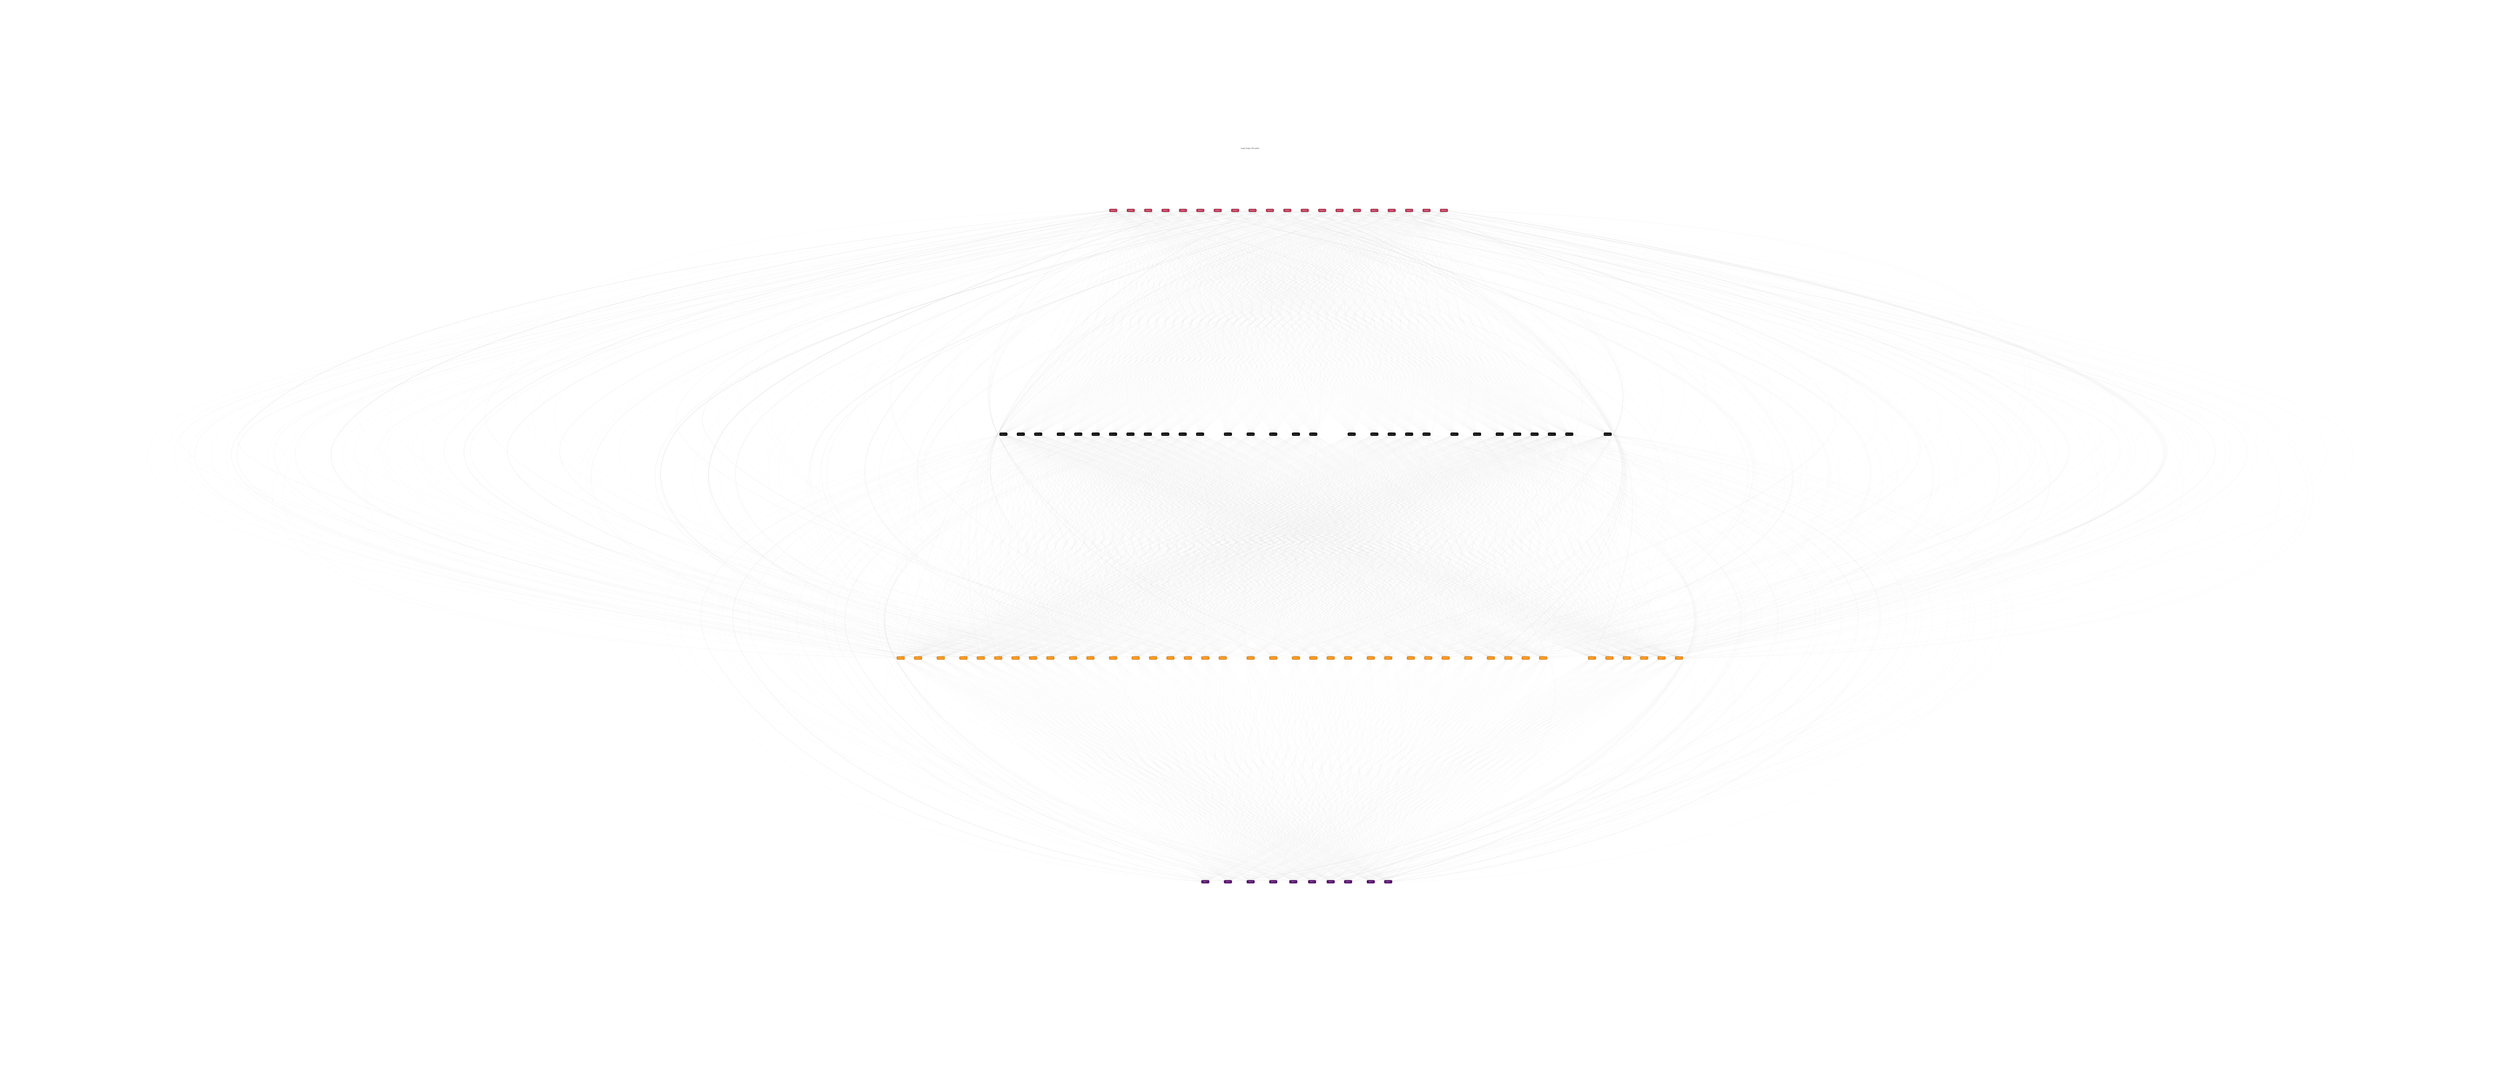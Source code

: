 strict digraph G {
label="Large Graph (100 nodes)";
labelloc=top;
fontsize=20;
graph [size="150,150!", ratio=fill, margin=10];
node [shape=rect, style="filled,rounded", fontsize=12, fontcolor=white, width=1.5, height=0.6, penwidth=1.0];
edge [color="#CCCCCC", penwidth=0.5, arrowsize=0.7];
Dataset_1 [label="Dataset_1", fillcolor="#BB3754"];
Dataset_2 [label="Dataset_2", fillcolor="#BB3754"];
Dataset_3 [label="Dataset_3", fillcolor="#BB3754"];
Dataset_4 [label="Dataset_4", fillcolor="#BB3754"];
Dataset_5 [label="Dataset_5", fillcolor="#BB3754"];
Dataset_6 [label="Dataset_6", fillcolor="#BB3754"];
Dataset_7 [label="Dataset_7", fillcolor="#BB3754"];
Dataset_8 [label="Dataset_8", fillcolor="#BB3754"];
Dataset_9 [label="Dataset_9", fillcolor="#BB3754"];
Dataset_10 [label="Dataset_10", fillcolor="#BB3754"];
Dataset_11 [label="Dataset_11", fillcolor="#BB3754"];
Dataset_12 [label="Dataset_12", fillcolor="#BB3754"];
Dataset_13 [label="Dataset_13", fillcolor="#BB3754"];
Dataset_14 [label="Dataset_14", fillcolor="#BB3754"];
Dataset_15 [label="Dataset_15", fillcolor="#BB3754"];
Dataset_16 [label="Dataset_16", fillcolor="#BB3754"];
Dataset_17 [label="Dataset_17", fillcolor="#BB3754"];
Dataset_18 [label="Dataset_18", fillcolor="#BB3754"];
Dataset_19 [label="Dataset_19", fillcolor="#BB3754"];
Dataset_20 [label="Dataset_20", fillcolor="#BB3754"];
Preprocess_1 [label="Preprocess_1", fillcolor="#000003"];
Preprocess_2 [label="Preprocess_2", fillcolor="#000003"];
Preprocess_3 [label="Preprocess_3", fillcolor="#000003"];
Preprocess_4 [label="Preprocess_4", fillcolor="#000003"];
Preprocess_5 [label="Preprocess_5", fillcolor="#000003"];
Preprocess_6 [label="Preprocess_6", fillcolor="#000003"];
Preprocess_7 [label="Preprocess_7", fillcolor="#000003"];
Preprocess_8 [label="Preprocess_8", fillcolor="#000003"];
Preprocess_9 [label="Preprocess_9", fillcolor="#000003"];
Preprocess_10 [label="Preprocess_10", fillcolor="#000003"];
Preprocess_11 [label="Preprocess_11", fillcolor="#000003"];
Preprocess_12 [label="Preprocess_12", fillcolor="#000003"];
Preprocess_13 [label="Preprocess_13", fillcolor="#000003"];
Preprocess_14 [label="Preprocess_14", fillcolor="#000003"];
Preprocess_15 [label="Preprocess_15", fillcolor="#000003"];
Preprocess_16 [label="Preprocess_16", fillcolor="#000003"];
Preprocess_17 [label="Preprocess_17", fillcolor="#000003"];
Preprocess_18 [label="Preprocess_18", fillcolor="#000003"];
Preprocess_19 [label="Preprocess_19", fillcolor="#000003"];
Preprocess_20 [label="Preprocess_20", fillcolor="#000003"];
Preprocess_21 [label="Preprocess_21", fillcolor="#000003"];
Preprocess_22 [label="Preprocess_22", fillcolor="#000003"];
Preprocess_23 [label="Preprocess_23", fillcolor="#000003"];
Preprocess_24 [label="Preprocess_24", fillcolor="#000003"];
Preprocess_25 [label="Preprocess_25", fillcolor="#000003"];
Preprocess_26 [label="Preprocess_26", fillcolor="#000003"];
Preprocess_27 [label="Preprocess_27", fillcolor="#000003"];
Preprocess_28 [label="Preprocess_28", fillcolor="#000003"];
Preprocess_29 [label="Preprocess_29", fillcolor="#000003"];
Preprocess_30 [label="Preprocess_30", fillcolor="#000003"];
Method_1 [label="Method_1", fillcolor="#F98E08"];
Method_2 [label="Method_2", fillcolor="#F98E08"];
Method_3 [label="Method_3", fillcolor="#F98E08"];
Method_4 [label="Method_4", fillcolor="#F98E08"];
Method_5 [label="Method_5", fillcolor="#F98E08"];
Method_6 [label="Method_6", fillcolor="#F98E08"];
Method_7 [label="Method_7", fillcolor="#F98E08"];
Method_8 [label="Method_8", fillcolor="#F98E08"];
Method_9 [label="Method_9", fillcolor="#F98E08"];
Method_10 [label="Method_10", fillcolor="#F98E08"];
Method_11 [label="Method_11", fillcolor="#F98E08"];
Method_12 [label="Method_12", fillcolor="#F98E08"];
Method_13 [label="Method_13", fillcolor="#F98E08"];
Method_14 [label="Method_14", fillcolor="#F98E08"];
Method_15 [label="Method_15", fillcolor="#F98E08"];
Method_16 [label="Method_16", fillcolor="#F98E08"];
Method_17 [label="Method_17", fillcolor="#F98E08"];
Method_18 [label="Method_18", fillcolor="#F98E08"];
Method_19 [label="Method_19", fillcolor="#F98E08"];
Method_20 [label="Method_20", fillcolor="#F98E08"];
Method_21 [label="Method_21", fillcolor="#F98E08"];
Method_22 [label="Method_22", fillcolor="#F98E08"];
Method_23 [label="Method_23", fillcolor="#F98E08"];
Method_24 [label="Method_24", fillcolor="#F98E08"];
Method_25 [label="Method_25", fillcolor="#F98E08"];
Method_26 [label="Method_26", fillcolor="#F98E08"];
Method_27 [label="Method_27", fillcolor="#F98E08"];
Method_28 [label="Method_28", fillcolor="#F98E08"];
Method_29 [label="Method_29", fillcolor="#F98E08"];
Method_30 [label="Method_30", fillcolor="#F98E08"];
Method_31 [label="Method_31", fillcolor="#F98E08"];
Method_32 [label="Method_32", fillcolor="#F98E08"];
Method_33 [label="Method_33", fillcolor="#F98E08"];
Method_34 [label="Method_34", fillcolor="#F98E08"];
Method_35 [label="Method_35", fillcolor="#F98E08"];
Method_36 [label="Method_36", fillcolor="#F98E08"];
Method_37 [label="Method_37", fillcolor="#F98E08"];
Method_38 [label="Method_38", fillcolor="#F98E08"];
Method_39 [label="Method_39", fillcolor="#F98E08"];
Method_40 [label="Method_40", fillcolor="#F98E08"];
Metric_1 [label="Metric_1", fillcolor="#570F6D"];
Metric_2 [label="Metric_2", fillcolor="#570F6D"];
Metric_3 [label="Metric_3", fillcolor="#570F6D"];
Metric_4 [label="Metric_4", fillcolor="#570F6D"];
Metric_5 [label="Metric_5", fillcolor="#570F6D"];
Metric_6 [label="Metric_6", fillcolor="#570F6D"];
Metric_7 [label="Metric_7", fillcolor="#570F6D"];
Metric_8 [label="Metric_8", fillcolor="#570F6D"];
Metric_9 [label="Metric_9", fillcolor="#570F6D"];
Metric_10 [label="Metric_10", fillcolor="#570F6D"];
Dataset_1 -> Preprocess_1;
Dataset_1 -> Preprocess_2;
Dataset_1 -> Preprocess_3;
Dataset_1 -> Preprocess_4;
Dataset_1 -> Preprocess_5;
Dataset_1 -> Preprocess_6;
Dataset_1 -> Preprocess_7;
Dataset_1 -> Preprocess_8;
Dataset_1 -> Preprocess_9;
Dataset_1 -> Preprocess_10;
Dataset_1 -> Preprocess_11;
Dataset_1 -> Preprocess_12;
Dataset_1 -> Preprocess_13;
Dataset_1 -> Preprocess_14;
Dataset_1 -> Preprocess_15;
Dataset_1 -> Preprocess_16;
Dataset_1 -> Preprocess_17;
Dataset_1 -> Preprocess_18;
Dataset_1 -> Preprocess_19;
Dataset_1 -> Preprocess_20;
Dataset_1 -> Preprocess_21;
Dataset_1 -> Preprocess_22;
Dataset_1 -> Preprocess_23;
Dataset_1 -> Preprocess_24;
Dataset_1 -> Preprocess_25;
Dataset_1 -> Preprocess_26;
Dataset_1 -> Preprocess_27;
Dataset_1 -> Preprocess_28;
Dataset_1 -> Preprocess_29;
Dataset_1 -> Preprocess_30;
Dataset_1 -> Method_34;
Dataset_1 -> Method_2;
Dataset_1 -> Method_10;
Dataset_1 -> Method_7;
Dataset_1 -> Method_28;
Dataset_1 -> Method_26;
Dataset_1 -> Method_9;
Dataset_1 -> Method_17;
Dataset_1 -> Method_33;
Dataset_1 -> Method_8;
Dataset_1 -> Method_25;
Dataset_1 -> Method_36;
Dataset_1 -> Method_24;
Dataset_1 -> Method_18;
Dataset_1 -> Method_35;
Dataset_1 -> Method_11;
Dataset_1 -> Method_16;
Dataset_1 -> Method_40;
Dataset_1 -> Method_38;
Dataset_1 -> Method_20;
Dataset_2 -> Preprocess_1;
Dataset_2 -> Preprocess_2;
Dataset_2 -> Preprocess_3;
Dataset_2 -> Preprocess_4;
Dataset_2 -> Preprocess_5;
Dataset_2 -> Preprocess_6;
Dataset_2 -> Preprocess_7;
Dataset_2 -> Preprocess_8;
Dataset_2 -> Preprocess_9;
Dataset_2 -> Preprocess_10;
Dataset_2 -> Preprocess_11;
Dataset_2 -> Preprocess_12;
Dataset_2 -> Preprocess_13;
Dataset_2 -> Preprocess_14;
Dataset_2 -> Preprocess_15;
Dataset_2 -> Preprocess_16;
Dataset_2 -> Preprocess_17;
Dataset_2 -> Preprocess_18;
Dataset_2 -> Preprocess_19;
Dataset_2 -> Preprocess_20;
Dataset_2 -> Preprocess_21;
Dataset_2 -> Preprocess_22;
Dataset_2 -> Preprocess_23;
Dataset_2 -> Preprocess_24;
Dataset_2 -> Preprocess_25;
Dataset_2 -> Preprocess_26;
Dataset_2 -> Preprocess_27;
Dataset_2 -> Preprocess_28;
Dataset_2 -> Preprocess_29;
Dataset_2 -> Preprocess_30;
Dataset_2 -> Method_38;
Dataset_2 -> Method_17;
Dataset_2 -> Method_39;
Dataset_2 -> Method_30;
Dataset_2 -> Method_32;
Dataset_2 -> Method_20;
Dataset_2 -> Method_40;
Dataset_2 -> Method_15;
Dataset_2 -> Method_37;
Dataset_2 -> Method_14;
Dataset_2 -> Method_26;
Dataset_2 -> Method_25;
Dataset_2 -> Method_16;
Dataset_3 -> Preprocess_1;
Dataset_3 -> Preprocess_2;
Dataset_3 -> Preprocess_3;
Dataset_3 -> Preprocess_4;
Dataset_3 -> Preprocess_5;
Dataset_3 -> Preprocess_6;
Dataset_3 -> Preprocess_7;
Dataset_3 -> Preprocess_8;
Dataset_3 -> Preprocess_9;
Dataset_3 -> Preprocess_10;
Dataset_3 -> Preprocess_11;
Dataset_3 -> Preprocess_12;
Dataset_3 -> Preprocess_13;
Dataset_3 -> Preprocess_14;
Dataset_3 -> Preprocess_15;
Dataset_3 -> Preprocess_16;
Dataset_3 -> Preprocess_17;
Dataset_3 -> Preprocess_18;
Dataset_3 -> Preprocess_19;
Dataset_3 -> Preprocess_20;
Dataset_3 -> Preprocess_21;
Dataset_3 -> Preprocess_22;
Dataset_3 -> Preprocess_23;
Dataset_3 -> Preprocess_24;
Dataset_3 -> Preprocess_25;
Dataset_3 -> Preprocess_26;
Dataset_3 -> Preprocess_27;
Dataset_3 -> Preprocess_28;
Dataset_3 -> Preprocess_29;
Dataset_3 -> Preprocess_30;
Dataset_3 -> Method_1;
Dataset_3 -> Method_23;
Dataset_3 -> Method_24;
Dataset_3 -> Method_10;
Dataset_3 -> Method_40;
Dataset_3 -> Method_25;
Dataset_3 -> Method_2;
Dataset_3 -> Method_4;
Dataset_3 -> Method_33;
Dataset_3 -> Method_26;
Dataset_4 -> Preprocess_1;
Dataset_4 -> Preprocess_2;
Dataset_4 -> Preprocess_3;
Dataset_4 -> Preprocess_4;
Dataset_4 -> Preprocess_5;
Dataset_4 -> Preprocess_6;
Dataset_4 -> Preprocess_7;
Dataset_4 -> Preprocess_8;
Dataset_4 -> Preprocess_9;
Dataset_4 -> Preprocess_10;
Dataset_4 -> Preprocess_11;
Dataset_4 -> Preprocess_12;
Dataset_4 -> Preprocess_13;
Dataset_4 -> Preprocess_14;
Dataset_4 -> Preprocess_15;
Dataset_4 -> Preprocess_16;
Dataset_4 -> Preprocess_17;
Dataset_4 -> Preprocess_18;
Dataset_4 -> Preprocess_19;
Dataset_4 -> Preprocess_20;
Dataset_4 -> Preprocess_21;
Dataset_4 -> Preprocess_22;
Dataset_4 -> Preprocess_23;
Dataset_4 -> Preprocess_24;
Dataset_4 -> Preprocess_25;
Dataset_4 -> Preprocess_26;
Dataset_4 -> Preprocess_27;
Dataset_4 -> Preprocess_28;
Dataset_4 -> Preprocess_29;
Dataset_4 -> Preprocess_30;
Dataset_4 -> Method_38;
Dataset_4 -> Method_19;
Dataset_4 -> Method_11;
Dataset_4 -> Method_34;
Dataset_4 -> Method_6;
Dataset_4 -> Method_35;
Dataset_4 -> Method_7;
Dataset_4 -> Method_25;
Dataset_4 -> Method_2;
Dataset_4 -> Method_14;
Dataset_4 -> Method_17;
Dataset_4 -> Method_40;
Dataset_4 -> Method_8;
Dataset_4 -> Method_18;
Dataset_4 -> Method_22;
Dataset_4 -> Method_9;
Dataset_4 -> Method_10;
Dataset_5 -> Preprocess_1;
Dataset_5 -> Preprocess_2;
Dataset_5 -> Preprocess_3;
Dataset_5 -> Preprocess_4;
Dataset_5 -> Preprocess_5;
Dataset_5 -> Preprocess_6;
Dataset_5 -> Preprocess_7;
Dataset_5 -> Preprocess_8;
Dataset_5 -> Preprocess_9;
Dataset_5 -> Preprocess_10;
Dataset_5 -> Preprocess_11;
Dataset_5 -> Preprocess_12;
Dataset_5 -> Preprocess_13;
Dataset_5 -> Preprocess_14;
Dataset_5 -> Preprocess_15;
Dataset_5 -> Preprocess_16;
Dataset_5 -> Preprocess_17;
Dataset_5 -> Preprocess_18;
Dataset_5 -> Preprocess_19;
Dataset_5 -> Preprocess_20;
Dataset_5 -> Preprocess_21;
Dataset_5 -> Preprocess_22;
Dataset_5 -> Preprocess_23;
Dataset_5 -> Preprocess_24;
Dataset_5 -> Preprocess_25;
Dataset_5 -> Preprocess_26;
Dataset_5 -> Preprocess_27;
Dataset_5 -> Preprocess_28;
Dataset_5 -> Preprocess_29;
Dataset_5 -> Preprocess_30;
Dataset_5 -> Method_6;
Dataset_5 -> Method_19;
Dataset_5 -> Method_38;
Dataset_5 -> Method_7;
Dataset_5 -> Method_32;
Dataset_5 -> Method_27;
Dataset_5 -> Method_11;
Dataset_5 -> Method_1;
Dataset_5 -> Method_24;
Dataset_5 -> Method_8;
Dataset_5 -> Method_15;
Dataset_5 -> Method_17;
Dataset_5 -> Method_12;
Dataset_5 -> Method_30;
Dataset_5 -> Method_20;
Dataset_5 -> Method_28;
Dataset_5 -> Method_39;
Dataset_6 -> Preprocess_1;
Dataset_6 -> Preprocess_2;
Dataset_6 -> Preprocess_3;
Dataset_6 -> Preprocess_4;
Dataset_6 -> Preprocess_5;
Dataset_6 -> Preprocess_6;
Dataset_6 -> Preprocess_7;
Dataset_6 -> Preprocess_8;
Dataset_6 -> Preprocess_9;
Dataset_6 -> Preprocess_10;
Dataset_6 -> Preprocess_11;
Dataset_6 -> Preprocess_12;
Dataset_6 -> Preprocess_13;
Dataset_6 -> Preprocess_14;
Dataset_6 -> Preprocess_15;
Dataset_6 -> Preprocess_16;
Dataset_6 -> Preprocess_17;
Dataset_6 -> Preprocess_18;
Dataset_6 -> Preprocess_19;
Dataset_6 -> Preprocess_20;
Dataset_6 -> Preprocess_21;
Dataset_6 -> Preprocess_22;
Dataset_6 -> Preprocess_23;
Dataset_6 -> Preprocess_24;
Dataset_6 -> Preprocess_25;
Dataset_6 -> Preprocess_26;
Dataset_6 -> Preprocess_27;
Dataset_6 -> Preprocess_28;
Dataset_6 -> Preprocess_29;
Dataset_6 -> Preprocess_30;
Dataset_6 -> Method_11;
Dataset_6 -> Method_32;
Dataset_6 -> Method_34;
Dataset_6 -> Method_26;
Dataset_6 -> Method_39;
Dataset_6 -> Method_24;
Dataset_6 -> Method_27;
Dataset_6 -> Method_1;
Dataset_6 -> Method_23;
Dataset_6 -> Method_5;
Dataset_6 -> Method_19;
Dataset_6 -> Method_17;
Dataset_6 -> Method_13;
Dataset_6 -> Method_2;
Dataset_6 -> Method_10;
Dataset_6 -> Method_9;
Dataset_6 -> Method_38;
Dataset_6 -> Method_8;
Dataset_6 -> Method_16;
Dataset_7 -> Preprocess_1;
Dataset_7 -> Preprocess_2;
Dataset_7 -> Preprocess_3;
Dataset_7 -> Preprocess_4;
Dataset_7 -> Preprocess_5;
Dataset_7 -> Preprocess_6;
Dataset_7 -> Preprocess_7;
Dataset_7 -> Preprocess_8;
Dataset_7 -> Preprocess_9;
Dataset_7 -> Preprocess_10;
Dataset_7 -> Preprocess_11;
Dataset_7 -> Preprocess_12;
Dataset_7 -> Preprocess_13;
Dataset_7 -> Preprocess_14;
Dataset_7 -> Preprocess_15;
Dataset_7 -> Preprocess_16;
Dataset_7 -> Preprocess_17;
Dataset_7 -> Preprocess_18;
Dataset_7 -> Preprocess_19;
Dataset_7 -> Preprocess_20;
Dataset_7 -> Preprocess_21;
Dataset_7 -> Preprocess_22;
Dataset_7 -> Preprocess_23;
Dataset_7 -> Preprocess_24;
Dataset_7 -> Preprocess_25;
Dataset_7 -> Preprocess_26;
Dataset_7 -> Preprocess_27;
Dataset_7 -> Preprocess_28;
Dataset_7 -> Preprocess_29;
Dataset_7 -> Preprocess_30;
Dataset_7 -> Method_36;
Dataset_7 -> Method_19;
Dataset_7 -> Method_24;
Dataset_7 -> Method_20;
Dataset_7 -> Method_4;
Dataset_7 -> Method_34;
Dataset_7 -> Method_25;
Dataset_7 -> Method_2;
Dataset_7 -> Method_3;
Dataset_7 -> Method_27;
Dataset_7 -> Method_13;
Dataset_7 -> Method_18;
Dataset_7 -> Method_15;
Dataset_8 -> Preprocess_1;
Dataset_8 -> Preprocess_2;
Dataset_8 -> Preprocess_3;
Dataset_8 -> Preprocess_4;
Dataset_8 -> Preprocess_5;
Dataset_8 -> Preprocess_6;
Dataset_8 -> Preprocess_7;
Dataset_8 -> Preprocess_8;
Dataset_8 -> Preprocess_9;
Dataset_8 -> Preprocess_10;
Dataset_8 -> Preprocess_11;
Dataset_8 -> Preprocess_12;
Dataset_8 -> Preprocess_13;
Dataset_8 -> Preprocess_14;
Dataset_8 -> Preprocess_15;
Dataset_8 -> Preprocess_16;
Dataset_8 -> Preprocess_17;
Dataset_8 -> Preprocess_18;
Dataset_8 -> Preprocess_19;
Dataset_8 -> Preprocess_20;
Dataset_8 -> Preprocess_21;
Dataset_8 -> Preprocess_22;
Dataset_8 -> Preprocess_23;
Dataset_8 -> Preprocess_24;
Dataset_8 -> Preprocess_25;
Dataset_8 -> Preprocess_26;
Dataset_8 -> Preprocess_27;
Dataset_8 -> Preprocess_28;
Dataset_8 -> Preprocess_29;
Dataset_8 -> Preprocess_30;
Dataset_8 -> Method_9;
Dataset_8 -> Method_27;
Dataset_8 -> Method_3;
Dataset_8 -> Method_20;
Dataset_8 -> Method_23;
Dataset_8 -> Method_38;
Dataset_8 -> Method_4;
Dataset_8 -> Method_18;
Dataset_8 -> Method_33;
Dataset_8 -> Method_26;
Dataset_8 -> Method_16;
Dataset_8 -> Method_35;
Dataset_8 -> Method_29;
Dataset_8 -> Method_13;
Dataset_8 -> Method_39;
Dataset_9 -> Preprocess_1;
Dataset_9 -> Preprocess_2;
Dataset_9 -> Preprocess_3;
Dataset_9 -> Preprocess_4;
Dataset_9 -> Preprocess_5;
Dataset_9 -> Preprocess_6;
Dataset_9 -> Preprocess_7;
Dataset_9 -> Preprocess_8;
Dataset_9 -> Preprocess_9;
Dataset_9 -> Preprocess_10;
Dataset_9 -> Preprocess_11;
Dataset_9 -> Preprocess_12;
Dataset_9 -> Preprocess_13;
Dataset_9 -> Preprocess_14;
Dataset_9 -> Preprocess_15;
Dataset_9 -> Preprocess_16;
Dataset_9 -> Preprocess_17;
Dataset_9 -> Preprocess_18;
Dataset_9 -> Preprocess_19;
Dataset_9 -> Preprocess_20;
Dataset_9 -> Preprocess_21;
Dataset_9 -> Preprocess_22;
Dataset_9 -> Preprocess_23;
Dataset_9 -> Preprocess_24;
Dataset_9 -> Preprocess_25;
Dataset_9 -> Preprocess_26;
Dataset_9 -> Preprocess_27;
Dataset_9 -> Preprocess_28;
Dataset_9 -> Preprocess_29;
Dataset_9 -> Preprocess_30;
Dataset_9 -> Method_8;
Dataset_9 -> Method_34;
Dataset_9 -> Method_3;
Dataset_9 -> Method_7;
Dataset_9 -> Method_21;
Dataset_9 -> Method_14;
Dataset_9 -> Method_13;
Dataset_9 -> Method_9;
Dataset_9 -> Method_30;
Dataset_9 -> Method_35;
Dataset_9 -> Method_11;
Dataset_9 -> Method_16;
Dataset_9 -> Method_24;
Dataset_9 -> Method_6;
Dataset_9 -> Method_20;
Dataset_9 -> Method_10;
Dataset_9 -> Method_26;
Dataset_10 -> Preprocess_1;
Dataset_10 -> Preprocess_2;
Dataset_10 -> Preprocess_3;
Dataset_10 -> Preprocess_4;
Dataset_10 -> Preprocess_5;
Dataset_10 -> Preprocess_6;
Dataset_10 -> Preprocess_7;
Dataset_10 -> Preprocess_8;
Dataset_10 -> Preprocess_9;
Dataset_10 -> Preprocess_10;
Dataset_10 -> Preprocess_11;
Dataset_10 -> Preprocess_12;
Dataset_10 -> Preprocess_13;
Dataset_10 -> Preprocess_14;
Dataset_10 -> Preprocess_15;
Dataset_10 -> Preprocess_16;
Dataset_10 -> Preprocess_17;
Dataset_10 -> Preprocess_18;
Dataset_10 -> Preprocess_19;
Dataset_10 -> Preprocess_20;
Dataset_10 -> Preprocess_21;
Dataset_10 -> Preprocess_22;
Dataset_10 -> Preprocess_23;
Dataset_10 -> Preprocess_24;
Dataset_10 -> Preprocess_25;
Dataset_10 -> Preprocess_26;
Dataset_10 -> Preprocess_27;
Dataset_10 -> Preprocess_28;
Dataset_10 -> Preprocess_29;
Dataset_10 -> Preprocess_30;
Dataset_10 -> Method_28;
Dataset_10 -> Method_12;
Dataset_10 -> Method_21;
Dataset_10 -> Method_5;
Dataset_10 -> Method_7;
Dataset_10 -> Method_16;
Dataset_10 -> Method_32;
Dataset_10 -> Method_1;
Dataset_10 -> Method_39;
Dataset_10 -> Method_15;
Dataset_10 -> Method_26;
Dataset_10 -> Method_9;
Dataset_10 -> Method_34;
Dataset_10 -> Method_36;
Dataset_10 -> Method_13;
Dataset_10 -> Method_4;
Dataset_10 -> Method_22;
Dataset_10 -> Method_2;
Dataset_10 -> Method_14;
Dataset_10 -> Method_35;
Dataset_10 -> Method_38;
Dataset_10 -> Method_18;
Dataset_10 -> Method_29;
Dataset_10 -> Method_33;
Dataset_11 -> Preprocess_1;
Dataset_11 -> Preprocess_2;
Dataset_11 -> Preprocess_3;
Dataset_11 -> Preprocess_4;
Dataset_11 -> Preprocess_5;
Dataset_11 -> Preprocess_6;
Dataset_11 -> Preprocess_7;
Dataset_11 -> Preprocess_8;
Dataset_11 -> Preprocess_9;
Dataset_11 -> Preprocess_10;
Dataset_11 -> Preprocess_11;
Dataset_11 -> Preprocess_12;
Dataset_11 -> Preprocess_13;
Dataset_11 -> Preprocess_14;
Dataset_11 -> Preprocess_15;
Dataset_11 -> Preprocess_16;
Dataset_11 -> Preprocess_17;
Dataset_11 -> Preprocess_18;
Dataset_11 -> Preprocess_19;
Dataset_11 -> Preprocess_20;
Dataset_11 -> Preprocess_21;
Dataset_11 -> Preprocess_22;
Dataset_11 -> Preprocess_23;
Dataset_11 -> Preprocess_24;
Dataset_11 -> Preprocess_25;
Dataset_11 -> Preprocess_26;
Dataset_11 -> Preprocess_27;
Dataset_11 -> Preprocess_28;
Dataset_11 -> Preprocess_29;
Dataset_11 -> Preprocess_30;
Dataset_11 -> Method_20;
Dataset_11 -> Method_15;
Dataset_11 -> Method_1;
Dataset_11 -> Method_26;
Dataset_11 -> Method_3;
Dataset_11 -> Method_22;
Dataset_11 -> Method_16;
Dataset_11 -> Method_2;
Dataset_11 -> Method_5;
Dataset_11 -> Method_4;
Dataset_11 -> Method_14;
Dataset_11 -> Method_25;
Dataset_11 -> Method_39;
Dataset_11 -> Method_34;
Dataset_11 -> Method_27;
Dataset_11 -> Method_9;
Dataset_11 -> Method_36;
Dataset_11 -> Method_37;
Dataset_11 -> Method_13;
Dataset_11 -> Method_21;
Dataset_11 -> Method_10;
Dataset_11 -> Method_40;
Dataset_11 -> Method_24;
Dataset_11 -> Method_8;
Dataset_11 -> Method_11;
Dataset_12 -> Preprocess_1;
Dataset_12 -> Preprocess_2;
Dataset_12 -> Preprocess_3;
Dataset_12 -> Preprocess_4;
Dataset_12 -> Preprocess_5;
Dataset_12 -> Preprocess_6;
Dataset_12 -> Preprocess_7;
Dataset_12 -> Preprocess_8;
Dataset_12 -> Preprocess_9;
Dataset_12 -> Preprocess_10;
Dataset_12 -> Preprocess_11;
Dataset_12 -> Preprocess_12;
Dataset_12 -> Preprocess_13;
Dataset_12 -> Preprocess_14;
Dataset_12 -> Preprocess_15;
Dataset_12 -> Preprocess_16;
Dataset_12 -> Preprocess_17;
Dataset_12 -> Preprocess_18;
Dataset_12 -> Preprocess_19;
Dataset_12 -> Preprocess_20;
Dataset_12 -> Preprocess_21;
Dataset_12 -> Preprocess_22;
Dataset_12 -> Preprocess_23;
Dataset_12 -> Preprocess_24;
Dataset_12 -> Preprocess_25;
Dataset_12 -> Preprocess_26;
Dataset_12 -> Preprocess_27;
Dataset_12 -> Preprocess_28;
Dataset_12 -> Preprocess_29;
Dataset_12 -> Preprocess_30;
Dataset_12 -> Method_8;
Dataset_12 -> Method_38;
Dataset_12 -> Method_24;
Dataset_12 -> Method_36;
Dataset_12 -> Method_19;
Dataset_12 -> Method_7;
Dataset_12 -> Method_11;
Dataset_12 -> Method_16;
Dataset_12 -> Method_13;
Dataset_12 -> Method_1;
Dataset_12 -> Method_39;
Dataset_12 -> Method_29;
Dataset_12 -> Method_28;
Dataset_12 -> Method_18;
Dataset_12 -> Method_26;
Dataset_13 -> Preprocess_1;
Dataset_13 -> Preprocess_2;
Dataset_13 -> Preprocess_3;
Dataset_13 -> Preprocess_4;
Dataset_13 -> Preprocess_5;
Dataset_13 -> Preprocess_6;
Dataset_13 -> Preprocess_7;
Dataset_13 -> Preprocess_8;
Dataset_13 -> Preprocess_9;
Dataset_13 -> Preprocess_10;
Dataset_13 -> Preprocess_11;
Dataset_13 -> Preprocess_12;
Dataset_13 -> Preprocess_13;
Dataset_13 -> Preprocess_14;
Dataset_13 -> Preprocess_15;
Dataset_13 -> Preprocess_16;
Dataset_13 -> Preprocess_17;
Dataset_13 -> Preprocess_18;
Dataset_13 -> Preprocess_19;
Dataset_13 -> Preprocess_20;
Dataset_13 -> Preprocess_21;
Dataset_13 -> Preprocess_22;
Dataset_13 -> Preprocess_23;
Dataset_13 -> Preprocess_24;
Dataset_13 -> Preprocess_25;
Dataset_13 -> Preprocess_26;
Dataset_13 -> Preprocess_27;
Dataset_13 -> Preprocess_28;
Dataset_13 -> Preprocess_29;
Dataset_13 -> Preprocess_30;
Dataset_13 -> Method_4;
Dataset_13 -> Method_38;
Dataset_13 -> Method_3;
Dataset_13 -> Method_20;
Dataset_13 -> Method_9;
Dataset_13 -> Method_30;
Dataset_13 -> Method_34;
Dataset_13 -> Method_21;
Dataset_13 -> Method_27;
Dataset_13 -> Method_35;
Dataset_13 -> Method_13;
Dataset_13 -> Method_25;
Dataset_13 -> Method_23;
Dataset_13 -> Method_37;
Dataset_13 -> Method_22;
Dataset_13 -> Method_26;
Dataset_14 -> Preprocess_1;
Dataset_14 -> Preprocess_2;
Dataset_14 -> Preprocess_3;
Dataset_14 -> Preprocess_4;
Dataset_14 -> Preprocess_5;
Dataset_14 -> Preprocess_6;
Dataset_14 -> Preprocess_7;
Dataset_14 -> Preprocess_8;
Dataset_14 -> Preprocess_9;
Dataset_14 -> Preprocess_10;
Dataset_14 -> Preprocess_11;
Dataset_14 -> Preprocess_12;
Dataset_14 -> Preprocess_13;
Dataset_14 -> Preprocess_14;
Dataset_14 -> Preprocess_15;
Dataset_14 -> Preprocess_16;
Dataset_14 -> Preprocess_17;
Dataset_14 -> Preprocess_18;
Dataset_14 -> Preprocess_19;
Dataset_14 -> Preprocess_20;
Dataset_14 -> Preprocess_21;
Dataset_14 -> Preprocess_22;
Dataset_14 -> Preprocess_23;
Dataset_14 -> Preprocess_24;
Dataset_14 -> Preprocess_25;
Dataset_14 -> Preprocess_26;
Dataset_14 -> Preprocess_27;
Dataset_14 -> Preprocess_28;
Dataset_14 -> Preprocess_29;
Dataset_14 -> Preprocess_30;
Dataset_14 -> Method_30;
Dataset_14 -> Method_37;
Dataset_14 -> Method_31;
Dataset_14 -> Method_12;
Dataset_14 -> Method_40;
Dataset_14 -> Method_5;
Dataset_14 -> Method_18;
Dataset_14 -> Method_34;
Dataset_14 -> Method_20;
Dataset_15 -> Preprocess_1;
Dataset_15 -> Preprocess_2;
Dataset_15 -> Preprocess_3;
Dataset_15 -> Preprocess_4;
Dataset_15 -> Preprocess_5;
Dataset_15 -> Preprocess_6;
Dataset_15 -> Preprocess_7;
Dataset_15 -> Preprocess_8;
Dataset_15 -> Preprocess_9;
Dataset_15 -> Preprocess_10;
Dataset_15 -> Preprocess_11;
Dataset_15 -> Preprocess_12;
Dataset_15 -> Preprocess_13;
Dataset_15 -> Preprocess_14;
Dataset_15 -> Preprocess_15;
Dataset_15 -> Preprocess_16;
Dataset_15 -> Preprocess_17;
Dataset_15 -> Preprocess_18;
Dataset_15 -> Preprocess_19;
Dataset_15 -> Preprocess_20;
Dataset_15 -> Preprocess_21;
Dataset_15 -> Preprocess_22;
Dataset_15 -> Preprocess_23;
Dataset_15 -> Preprocess_24;
Dataset_15 -> Preprocess_25;
Dataset_15 -> Preprocess_26;
Dataset_15 -> Preprocess_27;
Dataset_15 -> Preprocess_28;
Dataset_15 -> Preprocess_29;
Dataset_15 -> Preprocess_30;
Dataset_15 -> Method_39;
Dataset_15 -> Method_7;
Dataset_15 -> Method_23;
Dataset_15 -> Method_19;
Dataset_15 -> Method_28;
Dataset_15 -> Method_32;
Dataset_15 -> Method_3;
Dataset_15 -> Method_33;
Dataset_15 -> Method_17;
Dataset_15 -> Method_11;
Dataset_15 -> Method_26;
Dataset_15 -> Method_24;
Dataset_15 -> Method_8;
Dataset_15 -> Method_34;
Dataset_15 -> Method_37;
Dataset_15 -> Method_18;
Dataset_15 -> Method_27;
Dataset_15 -> Method_5;
Dataset_15 -> Method_13;
Dataset_16 -> Preprocess_1;
Dataset_16 -> Preprocess_2;
Dataset_16 -> Preprocess_3;
Dataset_16 -> Preprocess_4;
Dataset_16 -> Preprocess_5;
Dataset_16 -> Preprocess_6;
Dataset_16 -> Preprocess_7;
Dataset_16 -> Preprocess_8;
Dataset_16 -> Preprocess_9;
Dataset_16 -> Preprocess_10;
Dataset_16 -> Preprocess_11;
Dataset_16 -> Preprocess_12;
Dataset_16 -> Preprocess_13;
Dataset_16 -> Preprocess_14;
Dataset_16 -> Preprocess_15;
Dataset_16 -> Preprocess_16;
Dataset_16 -> Preprocess_17;
Dataset_16 -> Preprocess_18;
Dataset_16 -> Preprocess_19;
Dataset_16 -> Preprocess_20;
Dataset_16 -> Preprocess_21;
Dataset_16 -> Preprocess_22;
Dataset_16 -> Preprocess_23;
Dataset_16 -> Preprocess_24;
Dataset_16 -> Preprocess_25;
Dataset_16 -> Preprocess_26;
Dataset_16 -> Preprocess_27;
Dataset_16 -> Preprocess_28;
Dataset_16 -> Preprocess_29;
Dataset_16 -> Preprocess_30;
Dataset_16 -> Method_37;
Dataset_16 -> Method_29;
Dataset_16 -> Method_8;
Dataset_16 -> Method_5;
Dataset_16 -> Method_20;
Dataset_16 -> Method_40;
Dataset_16 -> Method_1;
Dataset_16 -> Method_3;
Dataset_16 -> Method_10;
Dataset_16 -> Method_4;
Dataset_16 -> Method_24;
Dataset_16 -> Method_38;
Dataset_16 -> Method_32;
Dataset_16 -> Method_31;
Dataset_16 -> Method_28;
Dataset_16 -> Method_12;
Dataset_16 -> Method_13;
Dataset_16 -> Method_17;
Dataset_16 -> Method_30;
Dataset_17 -> Preprocess_1;
Dataset_17 -> Preprocess_2;
Dataset_17 -> Preprocess_3;
Dataset_17 -> Preprocess_4;
Dataset_17 -> Preprocess_5;
Dataset_17 -> Preprocess_6;
Dataset_17 -> Preprocess_7;
Dataset_17 -> Preprocess_8;
Dataset_17 -> Preprocess_9;
Dataset_17 -> Preprocess_10;
Dataset_17 -> Preprocess_11;
Dataset_17 -> Preprocess_12;
Dataset_17 -> Preprocess_13;
Dataset_17 -> Preprocess_14;
Dataset_17 -> Preprocess_15;
Dataset_17 -> Preprocess_16;
Dataset_17 -> Preprocess_17;
Dataset_17 -> Preprocess_18;
Dataset_17 -> Preprocess_19;
Dataset_17 -> Preprocess_20;
Dataset_17 -> Preprocess_21;
Dataset_17 -> Preprocess_22;
Dataset_17 -> Preprocess_23;
Dataset_17 -> Preprocess_24;
Dataset_17 -> Preprocess_25;
Dataset_17 -> Preprocess_26;
Dataset_17 -> Preprocess_27;
Dataset_17 -> Preprocess_28;
Dataset_17 -> Preprocess_29;
Dataset_17 -> Preprocess_30;
Dataset_17 -> Method_8;
Dataset_17 -> Method_25;
Dataset_17 -> Method_39;
Dataset_17 -> Method_17;
Dataset_17 -> Method_22;
Dataset_17 -> Method_18;
Dataset_17 -> Method_3;
Dataset_17 -> Method_14;
Dataset_17 -> Method_31;
Dataset_17 -> Method_37;
Dataset_17 -> Method_2;
Dataset_17 -> Method_26;
Dataset_17 -> Method_35;
Dataset_17 -> Method_4;
Dataset_17 -> Method_29;
Dataset_17 -> Method_11;
Dataset_18 -> Preprocess_1;
Dataset_18 -> Preprocess_2;
Dataset_18 -> Preprocess_3;
Dataset_18 -> Preprocess_4;
Dataset_18 -> Preprocess_5;
Dataset_18 -> Preprocess_6;
Dataset_18 -> Preprocess_7;
Dataset_18 -> Preprocess_8;
Dataset_18 -> Preprocess_9;
Dataset_18 -> Preprocess_10;
Dataset_18 -> Preprocess_11;
Dataset_18 -> Preprocess_12;
Dataset_18 -> Preprocess_13;
Dataset_18 -> Preprocess_14;
Dataset_18 -> Preprocess_15;
Dataset_18 -> Preprocess_16;
Dataset_18 -> Preprocess_17;
Dataset_18 -> Preprocess_18;
Dataset_18 -> Preprocess_19;
Dataset_18 -> Preprocess_20;
Dataset_18 -> Preprocess_21;
Dataset_18 -> Preprocess_22;
Dataset_18 -> Preprocess_23;
Dataset_18 -> Preprocess_24;
Dataset_18 -> Preprocess_25;
Dataset_18 -> Preprocess_26;
Dataset_18 -> Preprocess_27;
Dataset_18 -> Preprocess_28;
Dataset_18 -> Preprocess_29;
Dataset_18 -> Preprocess_30;
Dataset_18 -> Method_26;
Dataset_18 -> Method_13;
Dataset_18 -> Method_34;
Dataset_18 -> Method_14;
Dataset_18 -> Method_27;
Dataset_18 -> Method_32;
Dataset_18 -> Method_8;
Dataset_18 -> Method_39;
Dataset_18 -> Method_10;
Dataset_18 -> Method_11;
Dataset_18 -> Method_20;
Dataset_18 -> Method_17;
Dataset_18 -> Method_33;
Dataset_18 -> Method_18;
Dataset_18 -> Method_1;
Dataset_18 -> Method_19;
Dataset_18 -> Method_29;
Dataset_18 -> Method_31;
Dataset_19 -> Preprocess_1;
Dataset_19 -> Preprocess_2;
Dataset_19 -> Preprocess_3;
Dataset_19 -> Preprocess_4;
Dataset_19 -> Preprocess_5;
Dataset_19 -> Preprocess_6;
Dataset_19 -> Preprocess_7;
Dataset_19 -> Preprocess_8;
Dataset_19 -> Preprocess_9;
Dataset_19 -> Preprocess_10;
Dataset_19 -> Preprocess_11;
Dataset_19 -> Preprocess_12;
Dataset_19 -> Preprocess_13;
Dataset_19 -> Preprocess_14;
Dataset_19 -> Preprocess_15;
Dataset_19 -> Preprocess_16;
Dataset_19 -> Preprocess_17;
Dataset_19 -> Preprocess_18;
Dataset_19 -> Preprocess_19;
Dataset_19 -> Preprocess_20;
Dataset_19 -> Preprocess_21;
Dataset_19 -> Preprocess_22;
Dataset_19 -> Preprocess_23;
Dataset_19 -> Preprocess_24;
Dataset_19 -> Preprocess_25;
Dataset_19 -> Preprocess_26;
Dataset_19 -> Preprocess_27;
Dataset_19 -> Preprocess_28;
Dataset_19 -> Preprocess_29;
Dataset_19 -> Preprocess_30;
Dataset_19 -> Method_12;
Dataset_19 -> Method_4;
Dataset_19 -> Method_27;
Dataset_19 -> Method_15;
Dataset_19 -> Method_1;
Dataset_19 -> Method_17;
Dataset_19 -> Method_9;
Dataset_19 -> Method_13;
Dataset_19 -> Method_19;
Dataset_19 -> Method_2;
Dataset_19 -> Method_29;
Dataset_20 -> Preprocess_1;
Dataset_20 -> Preprocess_2;
Dataset_20 -> Preprocess_3;
Dataset_20 -> Preprocess_4;
Dataset_20 -> Preprocess_5;
Dataset_20 -> Preprocess_6;
Dataset_20 -> Preprocess_7;
Dataset_20 -> Preprocess_8;
Dataset_20 -> Preprocess_9;
Dataset_20 -> Preprocess_10;
Dataset_20 -> Preprocess_11;
Dataset_20 -> Preprocess_12;
Dataset_20 -> Preprocess_13;
Dataset_20 -> Preprocess_14;
Dataset_20 -> Preprocess_15;
Dataset_20 -> Preprocess_16;
Dataset_20 -> Preprocess_17;
Dataset_20 -> Preprocess_18;
Dataset_20 -> Preprocess_19;
Dataset_20 -> Preprocess_20;
Dataset_20 -> Preprocess_21;
Dataset_20 -> Preprocess_22;
Dataset_20 -> Preprocess_23;
Dataset_20 -> Preprocess_24;
Dataset_20 -> Preprocess_25;
Dataset_20 -> Preprocess_26;
Dataset_20 -> Preprocess_27;
Dataset_20 -> Preprocess_28;
Dataset_20 -> Preprocess_29;
Dataset_20 -> Preprocess_30;
Dataset_20 -> Method_1;
Dataset_20 -> Method_34;
Dataset_20 -> Method_24;
Dataset_20 -> Method_2;
Dataset_20 -> Method_11;
Dataset_20 -> Method_21;
Dataset_20 -> Method_16;
Dataset_20 -> Method_39;
Dataset_20 -> Method_37;
Dataset_20 -> Method_13;
Dataset_20 -> Method_38;
Dataset_20 -> Method_40;
Preprocess_1 -> Method_1;
Preprocess_1 -> Method_2;
Preprocess_1 -> Method_3;
Preprocess_1 -> Method_4;
Preprocess_1 -> Method_5;
Preprocess_1 -> Method_6;
Preprocess_1 -> Method_7;
Preprocess_1 -> Method_8;
Preprocess_1 -> Method_9;
Preprocess_1 -> Method_10;
Preprocess_1 -> Method_11;
Preprocess_1 -> Method_12;
Preprocess_1 -> Method_13;
Preprocess_1 -> Method_14;
Preprocess_1 -> Method_15;
Preprocess_1 -> Method_16;
Preprocess_1 -> Method_17;
Preprocess_1 -> Method_18;
Preprocess_1 -> Method_19;
Preprocess_1 -> Method_20;
Preprocess_1 -> Method_21;
Preprocess_1 -> Method_22;
Preprocess_1 -> Method_23;
Preprocess_1 -> Method_24;
Preprocess_1 -> Method_25;
Preprocess_1 -> Method_26;
Preprocess_1 -> Method_27;
Preprocess_1 -> Method_28;
Preprocess_1 -> Method_29;
Preprocess_1 -> Method_30;
Preprocess_1 -> Method_31;
Preprocess_1 -> Method_32;
Preprocess_1 -> Method_33;
Preprocess_1 -> Method_34;
Preprocess_1 -> Method_35;
Preprocess_1 -> Method_36;
Preprocess_1 -> Method_37;
Preprocess_1 -> Method_38;
Preprocess_1 -> Method_39;
Preprocess_1 -> Method_40;
Preprocess_1 -> Metric_7;
Preprocess_1 -> Metric_9;
Preprocess_1 -> Metric_10;
Preprocess_1 -> Metric_8;
Preprocess_2 -> Method_1;
Preprocess_2 -> Method_2;
Preprocess_2 -> Method_3;
Preprocess_2 -> Method_4;
Preprocess_2 -> Method_5;
Preprocess_2 -> Method_6;
Preprocess_2 -> Method_7;
Preprocess_2 -> Method_8;
Preprocess_2 -> Method_9;
Preprocess_2 -> Method_10;
Preprocess_2 -> Method_11;
Preprocess_2 -> Method_12;
Preprocess_2 -> Method_13;
Preprocess_2 -> Method_14;
Preprocess_2 -> Method_15;
Preprocess_2 -> Method_16;
Preprocess_2 -> Method_17;
Preprocess_2 -> Method_18;
Preprocess_2 -> Method_19;
Preprocess_2 -> Method_20;
Preprocess_2 -> Method_21;
Preprocess_2 -> Method_22;
Preprocess_2 -> Method_23;
Preprocess_2 -> Method_24;
Preprocess_2 -> Method_25;
Preprocess_2 -> Method_26;
Preprocess_2 -> Method_27;
Preprocess_2 -> Method_28;
Preprocess_2 -> Method_29;
Preprocess_2 -> Method_30;
Preprocess_2 -> Method_31;
Preprocess_2 -> Method_32;
Preprocess_2 -> Method_33;
Preprocess_2 -> Method_34;
Preprocess_2 -> Method_35;
Preprocess_2 -> Method_36;
Preprocess_2 -> Method_37;
Preprocess_2 -> Method_38;
Preprocess_2 -> Method_39;
Preprocess_2 -> Method_40;
Preprocess_2 -> Metric_4;
Preprocess_2 -> Metric_7;
Preprocess_2 -> Metric_2;
Preprocess_2 -> Metric_3;
Preprocess_2 -> Metric_8;
Preprocess_3 -> Method_1;
Preprocess_3 -> Method_2;
Preprocess_3 -> Method_3;
Preprocess_3 -> Method_4;
Preprocess_3 -> Method_5;
Preprocess_3 -> Method_6;
Preprocess_3 -> Method_7;
Preprocess_3 -> Method_8;
Preprocess_3 -> Method_9;
Preprocess_3 -> Method_10;
Preprocess_3 -> Method_11;
Preprocess_3 -> Method_12;
Preprocess_3 -> Method_13;
Preprocess_3 -> Method_14;
Preprocess_3 -> Method_15;
Preprocess_3 -> Method_16;
Preprocess_3 -> Method_17;
Preprocess_3 -> Method_18;
Preprocess_3 -> Method_19;
Preprocess_3 -> Method_20;
Preprocess_3 -> Method_21;
Preprocess_3 -> Method_22;
Preprocess_3 -> Method_23;
Preprocess_3 -> Method_24;
Preprocess_3 -> Method_25;
Preprocess_3 -> Method_26;
Preprocess_3 -> Method_27;
Preprocess_3 -> Method_28;
Preprocess_3 -> Method_29;
Preprocess_3 -> Method_30;
Preprocess_3 -> Method_31;
Preprocess_3 -> Method_32;
Preprocess_3 -> Method_33;
Preprocess_3 -> Method_34;
Preprocess_3 -> Method_35;
Preprocess_3 -> Method_36;
Preprocess_3 -> Method_37;
Preprocess_3 -> Method_38;
Preprocess_3 -> Method_39;
Preprocess_3 -> Method_40;
Preprocess_3 -> Metric_2;
Preprocess_3 -> Metric_5;
Preprocess_3 -> Metric_9;
Preprocess_3 -> Metric_7;
Preprocess_3 -> Metric_10;
Preprocess_4 -> Method_1;
Preprocess_4 -> Method_2;
Preprocess_4 -> Method_3;
Preprocess_4 -> Method_4;
Preprocess_4 -> Method_5;
Preprocess_4 -> Method_6;
Preprocess_4 -> Method_7;
Preprocess_4 -> Method_8;
Preprocess_4 -> Method_9;
Preprocess_4 -> Method_10;
Preprocess_4 -> Method_11;
Preprocess_4 -> Method_12;
Preprocess_4 -> Method_13;
Preprocess_4 -> Method_14;
Preprocess_4 -> Method_15;
Preprocess_4 -> Method_16;
Preprocess_4 -> Method_17;
Preprocess_4 -> Method_18;
Preprocess_4 -> Method_19;
Preprocess_4 -> Method_20;
Preprocess_4 -> Method_21;
Preprocess_4 -> Method_22;
Preprocess_4 -> Method_23;
Preprocess_4 -> Method_24;
Preprocess_4 -> Method_25;
Preprocess_4 -> Method_26;
Preprocess_4 -> Method_27;
Preprocess_4 -> Method_28;
Preprocess_4 -> Method_29;
Preprocess_4 -> Method_30;
Preprocess_4 -> Method_31;
Preprocess_4 -> Method_32;
Preprocess_4 -> Method_33;
Preprocess_4 -> Method_34;
Preprocess_4 -> Method_35;
Preprocess_4 -> Method_36;
Preprocess_4 -> Method_37;
Preprocess_4 -> Method_38;
Preprocess_4 -> Method_39;
Preprocess_4 -> Method_40;
Preprocess_4 -> Metric_2;
Preprocess_4 -> Metric_9;
Preprocess_4 -> Metric_5;
Preprocess_4 -> Metric_4;
Preprocess_5 -> Method_1;
Preprocess_5 -> Method_2;
Preprocess_5 -> Method_3;
Preprocess_5 -> Method_4;
Preprocess_5 -> Method_5;
Preprocess_5 -> Method_6;
Preprocess_5 -> Method_7;
Preprocess_5 -> Method_8;
Preprocess_5 -> Method_9;
Preprocess_5 -> Method_10;
Preprocess_5 -> Method_11;
Preprocess_5 -> Method_12;
Preprocess_5 -> Method_13;
Preprocess_5 -> Method_14;
Preprocess_5 -> Method_15;
Preprocess_5 -> Method_16;
Preprocess_5 -> Method_17;
Preprocess_5 -> Method_18;
Preprocess_5 -> Method_19;
Preprocess_5 -> Method_20;
Preprocess_5 -> Method_21;
Preprocess_5 -> Method_22;
Preprocess_5 -> Method_23;
Preprocess_5 -> Method_24;
Preprocess_5 -> Method_25;
Preprocess_5 -> Method_26;
Preprocess_5 -> Method_27;
Preprocess_5 -> Method_28;
Preprocess_5 -> Method_29;
Preprocess_5 -> Method_30;
Preprocess_5 -> Method_31;
Preprocess_5 -> Method_32;
Preprocess_5 -> Method_33;
Preprocess_5 -> Method_34;
Preprocess_5 -> Method_35;
Preprocess_5 -> Method_36;
Preprocess_5 -> Method_37;
Preprocess_5 -> Method_38;
Preprocess_5 -> Method_39;
Preprocess_5 -> Method_40;
Preprocess_5 -> Metric_8;
Preprocess_5 -> Metric_3;
Preprocess_6 -> Method_1;
Preprocess_6 -> Method_2;
Preprocess_6 -> Method_3;
Preprocess_6 -> Method_4;
Preprocess_6 -> Method_5;
Preprocess_6 -> Method_6;
Preprocess_6 -> Method_7;
Preprocess_6 -> Method_8;
Preprocess_6 -> Method_9;
Preprocess_6 -> Method_10;
Preprocess_6 -> Method_11;
Preprocess_6 -> Method_12;
Preprocess_6 -> Method_13;
Preprocess_6 -> Method_14;
Preprocess_6 -> Method_15;
Preprocess_6 -> Method_16;
Preprocess_6 -> Method_17;
Preprocess_6 -> Method_18;
Preprocess_6 -> Method_19;
Preprocess_6 -> Method_20;
Preprocess_6 -> Method_21;
Preprocess_6 -> Method_22;
Preprocess_6 -> Method_23;
Preprocess_6 -> Method_24;
Preprocess_6 -> Method_25;
Preprocess_6 -> Method_26;
Preprocess_6 -> Method_27;
Preprocess_6 -> Method_28;
Preprocess_6 -> Method_29;
Preprocess_6 -> Method_30;
Preprocess_6 -> Method_31;
Preprocess_6 -> Method_32;
Preprocess_6 -> Method_33;
Preprocess_6 -> Method_34;
Preprocess_6 -> Method_35;
Preprocess_6 -> Method_36;
Preprocess_6 -> Method_37;
Preprocess_6 -> Method_38;
Preprocess_6 -> Method_39;
Preprocess_6 -> Method_40;
Preprocess_6 -> Metric_1;
Preprocess_6 -> Metric_8;
Preprocess_6 -> Metric_3;
Preprocess_6 -> Metric_9;
Preprocess_6 -> Metric_5;
Preprocess_6 -> Metric_2;
Preprocess_7 -> Method_1;
Preprocess_7 -> Method_2;
Preprocess_7 -> Method_3;
Preprocess_7 -> Method_4;
Preprocess_7 -> Method_5;
Preprocess_7 -> Method_6;
Preprocess_7 -> Method_7;
Preprocess_7 -> Method_8;
Preprocess_7 -> Method_9;
Preprocess_7 -> Method_10;
Preprocess_7 -> Method_11;
Preprocess_7 -> Method_12;
Preprocess_7 -> Method_13;
Preprocess_7 -> Method_14;
Preprocess_7 -> Method_15;
Preprocess_7 -> Method_16;
Preprocess_7 -> Method_17;
Preprocess_7 -> Method_18;
Preprocess_7 -> Method_19;
Preprocess_7 -> Method_20;
Preprocess_7 -> Method_21;
Preprocess_7 -> Method_22;
Preprocess_7 -> Method_23;
Preprocess_7 -> Method_24;
Preprocess_7 -> Method_25;
Preprocess_7 -> Method_26;
Preprocess_7 -> Method_27;
Preprocess_7 -> Method_28;
Preprocess_7 -> Method_29;
Preprocess_7 -> Method_30;
Preprocess_7 -> Method_31;
Preprocess_7 -> Method_32;
Preprocess_7 -> Method_33;
Preprocess_7 -> Method_34;
Preprocess_7 -> Method_35;
Preprocess_7 -> Method_36;
Preprocess_7 -> Method_37;
Preprocess_7 -> Method_38;
Preprocess_7 -> Method_39;
Preprocess_7 -> Method_40;
Preprocess_7 -> Metric_5;
Preprocess_7 -> Metric_9;
Preprocess_7 -> Metric_8;
Preprocess_8 -> Method_1;
Preprocess_8 -> Method_2;
Preprocess_8 -> Method_3;
Preprocess_8 -> Method_4;
Preprocess_8 -> Method_5;
Preprocess_8 -> Method_6;
Preprocess_8 -> Method_7;
Preprocess_8 -> Method_8;
Preprocess_8 -> Method_9;
Preprocess_8 -> Method_10;
Preprocess_8 -> Method_11;
Preprocess_8 -> Method_12;
Preprocess_8 -> Method_13;
Preprocess_8 -> Method_14;
Preprocess_8 -> Method_15;
Preprocess_8 -> Method_16;
Preprocess_8 -> Method_17;
Preprocess_8 -> Method_18;
Preprocess_8 -> Method_19;
Preprocess_8 -> Method_20;
Preprocess_8 -> Method_21;
Preprocess_8 -> Method_22;
Preprocess_8 -> Method_23;
Preprocess_8 -> Method_24;
Preprocess_8 -> Method_25;
Preprocess_8 -> Method_26;
Preprocess_8 -> Method_27;
Preprocess_8 -> Method_28;
Preprocess_8 -> Method_29;
Preprocess_8 -> Method_30;
Preprocess_8 -> Method_31;
Preprocess_8 -> Method_32;
Preprocess_8 -> Method_33;
Preprocess_8 -> Method_34;
Preprocess_8 -> Method_35;
Preprocess_8 -> Method_36;
Preprocess_8 -> Method_37;
Preprocess_8 -> Method_38;
Preprocess_8 -> Method_39;
Preprocess_8 -> Method_40;
Preprocess_8 -> Metric_10;
Preprocess_8 -> Metric_8;
Preprocess_8 -> Metric_1;
Preprocess_8 -> Metric_2;
Preprocess_8 -> Metric_6;
Preprocess_9 -> Method_1;
Preprocess_9 -> Method_2;
Preprocess_9 -> Method_3;
Preprocess_9 -> Method_4;
Preprocess_9 -> Method_5;
Preprocess_9 -> Method_6;
Preprocess_9 -> Method_7;
Preprocess_9 -> Method_8;
Preprocess_9 -> Method_9;
Preprocess_9 -> Method_10;
Preprocess_9 -> Method_11;
Preprocess_9 -> Method_12;
Preprocess_9 -> Method_13;
Preprocess_9 -> Method_14;
Preprocess_9 -> Method_15;
Preprocess_9 -> Method_16;
Preprocess_9 -> Method_17;
Preprocess_9 -> Method_18;
Preprocess_9 -> Method_19;
Preprocess_9 -> Method_20;
Preprocess_9 -> Method_21;
Preprocess_9 -> Method_22;
Preprocess_9 -> Method_23;
Preprocess_9 -> Method_24;
Preprocess_9 -> Method_25;
Preprocess_9 -> Method_26;
Preprocess_9 -> Method_27;
Preprocess_9 -> Method_28;
Preprocess_9 -> Method_29;
Preprocess_9 -> Method_30;
Preprocess_9 -> Method_31;
Preprocess_9 -> Method_32;
Preprocess_9 -> Method_33;
Preprocess_9 -> Method_34;
Preprocess_9 -> Method_35;
Preprocess_9 -> Method_36;
Preprocess_9 -> Method_37;
Preprocess_9 -> Method_38;
Preprocess_9 -> Method_39;
Preprocess_9 -> Method_40;
Preprocess_9 -> Metric_5;
Preprocess_9 -> Metric_9;
Preprocess_9 -> Metric_8;
Preprocess_10 -> Method_1;
Preprocess_10 -> Method_2;
Preprocess_10 -> Method_3;
Preprocess_10 -> Method_4;
Preprocess_10 -> Method_5;
Preprocess_10 -> Method_6;
Preprocess_10 -> Method_7;
Preprocess_10 -> Method_8;
Preprocess_10 -> Method_9;
Preprocess_10 -> Method_10;
Preprocess_10 -> Method_11;
Preprocess_10 -> Method_12;
Preprocess_10 -> Method_13;
Preprocess_10 -> Method_14;
Preprocess_10 -> Method_15;
Preprocess_10 -> Method_16;
Preprocess_10 -> Method_17;
Preprocess_10 -> Method_18;
Preprocess_10 -> Method_19;
Preprocess_10 -> Method_20;
Preprocess_10 -> Method_21;
Preprocess_10 -> Method_22;
Preprocess_10 -> Method_23;
Preprocess_10 -> Method_24;
Preprocess_10 -> Method_25;
Preprocess_10 -> Method_26;
Preprocess_10 -> Method_27;
Preprocess_10 -> Method_28;
Preprocess_10 -> Method_29;
Preprocess_10 -> Method_30;
Preprocess_10 -> Method_31;
Preprocess_10 -> Method_32;
Preprocess_10 -> Method_33;
Preprocess_10 -> Method_34;
Preprocess_10 -> Method_35;
Preprocess_10 -> Method_36;
Preprocess_10 -> Method_37;
Preprocess_10 -> Method_38;
Preprocess_10 -> Method_39;
Preprocess_10 -> Method_40;
Preprocess_10 -> Metric_8;
Preprocess_10 -> Metric_5;
Preprocess_10 -> Metric_7;
Preprocess_10 -> Metric_1;
Preprocess_10 -> Metric_3;
Preprocess_10 -> Metric_2;
Preprocess_11 -> Method_1;
Preprocess_11 -> Method_2;
Preprocess_11 -> Method_3;
Preprocess_11 -> Method_4;
Preprocess_11 -> Method_5;
Preprocess_11 -> Method_6;
Preprocess_11 -> Method_7;
Preprocess_11 -> Method_8;
Preprocess_11 -> Method_9;
Preprocess_11 -> Method_10;
Preprocess_11 -> Method_11;
Preprocess_11 -> Method_12;
Preprocess_11 -> Method_13;
Preprocess_11 -> Method_14;
Preprocess_11 -> Method_15;
Preprocess_11 -> Method_16;
Preprocess_11 -> Method_17;
Preprocess_11 -> Method_18;
Preprocess_11 -> Method_19;
Preprocess_11 -> Method_20;
Preprocess_11 -> Method_21;
Preprocess_11 -> Method_22;
Preprocess_11 -> Method_23;
Preprocess_11 -> Method_24;
Preprocess_11 -> Method_25;
Preprocess_11 -> Method_26;
Preprocess_11 -> Method_27;
Preprocess_11 -> Method_28;
Preprocess_11 -> Method_29;
Preprocess_11 -> Method_30;
Preprocess_11 -> Method_31;
Preprocess_11 -> Method_32;
Preprocess_11 -> Method_33;
Preprocess_11 -> Method_34;
Preprocess_11 -> Method_35;
Preprocess_11 -> Method_36;
Preprocess_11 -> Method_37;
Preprocess_11 -> Method_38;
Preprocess_11 -> Method_39;
Preprocess_11 -> Method_40;
Preprocess_11 -> Metric_7;
Preprocess_11 -> Metric_9;
Preprocess_11 -> Metric_8;
Preprocess_12 -> Method_1;
Preprocess_12 -> Method_2;
Preprocess_12 -> Method_3;
Preprocess_12 -> Method_4;
Preprocess_12 -> Method_5;
Preprocess_12 -> Method_6;
Preprocess_12 -> Method_7;
Preprocess_12 -> Method_8;
Preprocess_12 -> Method_9;
Preprocess_12 -> Method_10;
Preprocess_12 -> Method_11;
Preprocess_12 -> Method_12;
Preprocess_12 -> Method_13;
Preprocess_12 -> Method_14;
Preprocess_12 -> Method_15;
Preprocess_12 -> Method_16;
Preprocess_12 -> Method_17;
Preprocess_12 -> Method_18;
Preprocess_12 -> Method_19;
Preprocess_12 -> Method_20;
Preprocess_12 -> Method_21;
Preprocess_12 -> Method_22;
Preprocess_12 -> Method_23;
Preprocess_12 -> Method_24;
Preprocess_12 -> Method_25;
Preprocess_12 -> Method_26;
Preprocess_12 -> Method_27;
Preprocess_12 -> Method_28;
Preprocess_12 -> Method_29;
Preprocess_12 -> Method_30;
Preprocess_12 -> Method_31;
Preprocess_12 -> Method_32;
Preprocess_12 -> Method_33;
Preprocess_12 -> Method_34;
Preprocess_12 -> Method_35;
Preprocess_12 -> Method_36;
Preprocess_12 -> Method_37;
Preprocess_12 -> Method_38;
Preprocess_12 -> Method_39;
Preprocess_12 -> Method_40;
Preprocess_12 -> Metric_8;
Preprocess_12 -> Metric_7;
Preprocess_12 -> Metric_2;
Preprocess_13 -> Method_1;
Preprocess_13 -> Method_2;
Preprocess_13 -> Method_3;
Preprocess_13 -> Method_4;
Preprocess_13 -> Method_5;
Preprocess_13 -> Method_6;
Preprocess_13 -> Method_7;
Preprocess_13 -> Method_8;
Preprocess_13 -> Method_9;
Preprocess_13 -> Method_10;
Preprocess_13 -> Method_11;
Preprocess_13 -> Method_12;
Preprocess_13 -> Method_13;
Preprocess_13 -> Method_14;
Preprocess_13 -> Method_15;
Preprocess_13 -> Method_16;
Preprocess_13 -> Method_17;
Preprocess_13 -> Method_18;
Preprocess_13 -> Method_19;
Preprocess_13 -> Method_20;
Preprocess_13 -> Method_21;
Preprocess_13 -> Method_22;
Preprocess_13 -> Method_23;
Preprocess_13 -> Method_24;
Preprocess_13 -> Method_25;
Preprocess_13 -> Method_26;
Preprocess_13 -> Method_27;
Preprocess_13 -> Method_28;
Preprocess_13 -> Method_29;
Preprocess_13 -> Method_30;
Preprocess_13 -> Method_31;
Preprocess_13 -> Method_32;
Preprocess_13 -> Method_33;
Preprocess_13 -> Method_34;
Preprocess_13 -> Method_35;
Preprocess_13 -> Method_36;
Preprocess_13 -> Method_37;
Preprocess_13 -> Method_38;
Preprocess_13 -> Method_39;
Preprocess_13 -> Method_40;
Preprocess_13 -> Metric_3;
Preprocess_13 -> Metric_5;
Preprocess_13 -> Metric_4;
Preprocess_14 -> Method_1;
Preprocess_14 -> Method_2;
Preprocess_14 -> Method_3;
Preprocess_14 -> Method_4;
Preprocess_14 -> Method_5;
Preprocess_14 -> Method_6;
Preprocess_14 -> Method_7;
Preprocess_14 -> Method_8;
Preprocess_14 -> Method_9;
Preprocess_14 -> Method_10;
Preprocess_14 -> Method_11;
Preprocess_14 -> Method_12;
Preprocess_14 -> Method_13;
Preprocess_14 -> Method_14;
Preprocess_14 -> Method_15;
Preprocess_14 -> Method_16;
Preprocess_14 -> Method_17;
Preprocess_14 -> Method_18;
Preprocess_14 -> Method_19;
Preprocess_14 -> Method_20;
Preprocess_14 -> Method_21;
Preprocess_14 -> Method_22;
Preprocess_14 -> Method_23;
Preprocess_14 -> Method_24;
Preprocess_14 -> Method_25;
Preprocess_14 -> Method_26;
Preprocess_14 -> Method_27;
Preprocess_14 -> Method_28;
Preprocess_14 -> Method_29;
Preprocess_14 -> Method_30;
Preprocess_14 -> Method_31;
Preprocess_14 -> Method_32;
Preprocess_14 -> Method_33;
Preprocess_14 -> Method_34;
Preprocess_14 -> Method_35;
Preprocess_14 -> Method_36;
Preprocess_14 -> Method_37;
Preprocess_14 -> Method_38;
Preprocess_14 -> Method_39;
Preprocess_14 -> Method_40;
Preprocess_14 -> Metric_7;
Preprocess_14 -> Metric_6;
Preprocess_15 -> Method_1;
Preprocess_15 -> Method_2;
Preprocess_15 -> Method_3;
Preprocess_15 -> Method_4;
Preprocess_15 -> Method_5;
Preprocess_15 -> Method_6;
Preprocess_15 -> Method_7;
Preprocess_15 -> Method_8;
Preprocess_15 -> Method_9;
Preprocess_15 -> Method_10;
Preprocess_15 -> Method_11;
Preprocess_15 -> Method_12;
Preprocess_15 -> Method_13;
Preprocess_15 -> Method_14;
Preprocess_15 -> Method_15;
Preprocess_15 -> Method_16;
Preprocess_15 -> Method_17;
Preprocess_15 -> Method_18;
Preprocess_15 -> Method_19;
Preprocess_15 -> Method_20;
Preprocess_15 -> Method_21;
Preprocess_15 -> Method_22;
Preprocess_15 -> Method_23;
Preprocess_15 -> Method_24;
Preprocess_15 -> Method_25;
Preprocess_15 -> Method_26;
Preprocess_15 -> Method_27;
Preprocess_15 -> Method_28;
Preprocess_15 -> Method_29;
Preprocess_15 -> Method_30;
Preprocess_15 -> Method_31;
Preprocess_15 -> Method_32;
Preprocess_15 -> Method_33;
Preprocess_15 -> Method_34;
Preprocess_15 -> Method_35;
Preprocess_15 -> Method_36;
Preprocess_15 -> Method_37;
Preprocess_15 -> Method_38;
Preprocess_15 -> Method_39;
Preprocess_15 -> Method_40;
Preprocess_15 -> Metric_5;
Preprocess_15 -> Metric_1;
Preprocess_15 -> Metric_6;
Preprocess_15 -> Metric_3;
Preprocess_16 -> Method_1;
Preprocess_16 -> Method_2;
Preprocess_16 -> Method_3;
Preprocess_16 -> Method_4;
Preprocess_16 -> Method_5;
Preprocess_16 -> Method_6;
Preprocess_16 -> Method_7;
Preprocess_16 -> Method_8;
Preprocess_16 -> Method_9;
Preprocess_16 -> Method_10;
Preprocess_16 -> Method_11;
Preprocess_16 -> Method_12;
Preprocess_16 -> Method_13;
Preprocess_16 -> Method_14;
Preprocess_16 -> Method_15;
Preprocess_16 -> Method_16;
Preprocess_16 -> Method_17;
Preprocess_16 -> Method_18;
Preprocess_16 -> Method_19;
Preprocess_16 -> Method_20;
Preprocess_16 -> Method_21;
Preprocess_16 -> Method_22;
Preprocess_16 -> Method_23;
Preprocess_16 -> Method_24;
Preprocess_16 -> Method_25;
Preprocess_16 -> Method_26;
Preprocess_16 -> Method_27;
Preprocess_16 -> Method_28;
Preprocess_16 -> Method_29;
Preprocess_16 -> Method_30;
Preprocess_16 -> Method_31;
Preprocess_16 -> Method_32;
Preprocess_16 -> Method_33;
Preprocess_16 -> Method_34;
Preprocess_16 -> Method_35;
Preprocess_16 -> Method_36;
Preprocess_16 -> Method_37;
Preprocess_16 -> Method_38;
Preprocess_16 -> Method_39;
Preprocess_16 -> Method_40;
Preprocess_16 -> Metric_10;
Preprocess_16 -> Metric_8;
Preprocess_16 -> Metric_4;
Preprocess_17 -> Method_1;
Preprocess_17 -> Method_2;
Preprocess_17 -> Method_3;
Preprocess_17 -> Method_4;
Preprocess_17 -> Method_5;
Preprocess_17 -> Method_6;
Preprocess_17 -> Method_7;
Preprocess_17 -> Method_8;
Preprocess_17 -> Method_9;
Preprocess_17 -> Method_10;
Preprocess_17 -> Method_11;
Preprocess_17 -> Method_12;
Preprocess_17 -> Method_13;
Preprocess_17 -> Method_14;
Preprocess_17 -> Method_15;
Preprocess_17 -> Method_16;
Preprocess_17 -> Method_17;
Preprocess_17 -> Method_18;
Preprocess_17 -> Method_19;
Preprocess_17 -> Method_20;
Preprocess_17 -> Method_21;
Preprocess_17 -> Method_22;
Preprocess_17 -> Method_23;
Preprocess_17 -> Method_24;
Preprocess_17 -> Method_25;
Preprocess_17 -> Method_26;
Preprocess_17 -> Method_27;
Preprocess_17 -> Method_28;
Preprocess_17 -> Method_29;
Preprocess_17 -> Method_30;
Preprocess_17 -> Method_31;
Preprocess_17 -> Method_32;
Preprocess_17 -> Method_33;
Preprocess_17 -> Method_34;
Preprocess_17 -> Method_35;
Preprocess_17 -> Method_36;
Preprocess_17 -> Method_37;
Preprocess_17 -> Method_38;
Preprocess_17 -> Method_39;
Preprocess_17 -> Method_40;
Preprocess_17 -> Metric_5;
Preprocess_17 -> Metric_4;
Preprocess_17 -> Metric_10;
Preprocess_17 -> Metric_6;
Preprocess_17 -> Metric_7;
Preprocess_17 -> Metric_3;
Preprocess_17 -> Metric_2;
Preprocess_18 -> Method_1;
Preprocess_18 -> Method_2;
Preprocess_18 -> Method_3;
Preprocess_18 -> Method_4;
Preprocess_18 -> Method_5;
Preprocess_18 -> Method_6;
Preprocess_18 -> Method_7;
Preprocess_18 -> Method_8;
Preprocess_18 -> Method_9;
Preprocess_18 -> Method_10;
Preprocess_18 -> Method_11;
Preprocess_18 -> Method_12;
Preprocess_18 -> Method_13;
Preprocess_18 -> Method_14;
Preprocess_18 -> Method_15;
Preprocess_18 -> Method_16;
Preprocess_18 -> Method_17;
Preprocess_18 -> Method_18;
Preprocess_18 -> Method_19;
Preprocess_18 -> Method_20;
Preprocess_18 -> Method_21;
Preprocess_18 -> Method_22;
Preprocess_18 -> Method_23;
Preprocess_18 -> Method_24;
Preprocess_18 -> Method_25;
Preprocess_18 -> Method_26;
Preprocess_18 -> Method_27;
Preprocess_18 -> Method_28;
Preprocess_18 -> Method_29;
Preprocess_18 -> Method_30;
Preprocess_18 -> Method_31;
Preprocess_18 -> Method_32;
Preprocess_18 -> Method_33;
Preprocess_18 -> Method_34;
Preprocess_18 -> Method_35;
Preprocess_18 -> Method_36;
Preprocess_18 -> Method_37;
Preprocess_18 -> Method_38;
Preprocess_18 -> Method_39;
Preprocess_18 -> Method_40;
Preprocess_18 -> Metric_8;
Preprocess_18 -> Metric_10;
Preprocess_18 -> Metric_5;
Preprocess_18 -> Metric_4;
Preprocess_19 -> Method_1;
Preprocess_19 -> Method_2;
Preprocess_19 -> Method_3;
Preprocess_19 -> Method_4;
Preprocess_19 -> Method_5;
Preprocess_19 -> Method_6;
Preprocess_19 -> Method_7;
Preprocess_19 -> Method_8;
Preprocess_19 -> Method_9;
Preprocess_19 -> Method_10;
Preprocess_19 -> Method_11;
Preprocess_19 -> Method_12;
Preprocess_19 -> Method_13;
Preprocess_19 -> Method_14;
Preprocess_19 -> Method_15;
Preprocess_19 -> Method_16;
Preprocess_19 -> Method_17;
Preprocess_19 -> Method_18;
Preprocess_19 -> Method_19;
Preprocess_19 -> Method_20;
Preprocess_19 -> Method_21;
Preprocess_19 -> Method_22;
Preprocess_19 -> Method_23;
Preprocess_19 -> Method_24;
Preprocess_19 -> Method_25;
Preprocess_19 -> Method_26;
Preprocess_19 -> Method_27;
Preprocess_19 -> Method_28;
Preprocess_19 -> Method_29;
Preprocess_19 -> Method_30;
Preprocess_19 -> Method_31;
Preprocess_19 -> Method_32;
Preprocess_19 -> Method_33;
Preprocess_19 -> Method_34;
Preprocess_19 -> Method_35;
Preprocess_19 -> Method_36;
Preprocess_19 -> Method_37;
Preprocess_19 -> Method_38;
Preprocess_19 -> Method_39;
Preprocess_19 -> Method_40;
Preprocess_19 -> Metric_9;
Preprocess_19 -> Metric_7;
Preprocess_19 -> Metric_1;
Preprocess_20 -> Method_1;
Preprocess_20 -> Method_2;
Preprocess_20 -> Method_3;
Preprocess_20 -> Method_4;
Preprocess_20 -> Method_5;
Preprocess_20 -> Method_6;
Preprocess_20 -> Method_7;
Preprocess_20 -> Method_8;
Preprocess_20 -> Method_9;
Preprocess_20 -> Method_10;
Preprocess_20 -> Method_11;
Preprocess_20 -> Method_12;
Preprocess_20 -> Method_13;
Preprocess_20 -> Method_14;
Preprocess_20 -> Method_15;
Preprocess_20 -> Method_16;
Preprocess_20 -> Method_17;
Preprocess_20 -> Method_18;
Preprocess_20 -> Method_19;
Preprocess_20 -> Method_20;
Preprocess_20 -> Method_21;
Preprocess_20 -> Method_22;
Preprocess_20 -> Method_23;
Preprocess_20 -> Method_24;
Preprocess_20 -> Method_25;
Preprocess_20 -> Method_26;
Preprocess_20 -> Method_27;
Preprocess_20 -> Method_28;
Preprocess_20 -> Method_29;
Preprocess_20 -> Method_30;
Preprocess_20 -> Method_31;
Preprocess_20 -> Method_32;
Preprocess_20 -> Method_33;
Preprocess_20 -> Method_34;
Preprocess_20 -> Method_35;
Preprocess_20 -> Method_36;
Preprocess_20 -> Method_37;
Preprocess_20 -> Method_38;
Preprocess_20 -> Method_39;
Preprocess_20 -> Method_40;
Preprocess_20 -> Metric_1;
Preprocess_20 -> Metric_3;
Preprocess_20 -> Metric_2;
Preprocess_20 -> Metric_9;
Preprocess_20 -> Metric_5;
Preprocess_20 -> Metric_6;
Preprocess_21 -> Method_1;
Preprocess_21 -> Method_2;
Preprocess_21 -> Method_3;
Preprocess_21 -> Method_4;
Preprocess_21 -> Method_5;
Preprocess_21 -> Method_6;
Preprocess_21 -> Method_7;
Preprocess_21 -> Method_8;
Preprocess_21 -> Method_9;
Preprocess_21 -> Method_10;
Preprocess_21 -> Method_11;
Preprocess_21 -> Method_12;
Preprocess_21 -> Method_13;
Preprocess_21 -> Method_14;
Preprocess_21 -> Method_15;
Preprocess_21 -> Method_16;
Preprocess_21 -> Method_17;
Preprocess_21 -> Method_18;
Preprocess_21 -> Method_19;
Preprocess_21 -> Method_20;
Preprocess_21 -> Method_21;
Preprocess_21 -> Method_22;
Preprocess_21 -> Method_23;
Preprocess_21 -> Method_24;
Preprocess_21 -> Method_25;
Preprocess_21 -> Method_26;
Preprocess_21 -> Method_27;
Preprocess_21 -> Method_28;
Preprocess_21 -> Method_29;
Preprocess_21 -> Method_30;
Preprocess_21 -> Method_31;
Preprocess_21 -> Method_32;
Preprocess_21 -> Method_33;
Preprocess_21 -> Method_34;
Preprocess_21 -> Method_35;
Preprocess_21 -> Method_36;
Preprocess_21 -> Method_37;
Preprocess_21 -> Method_38;
Preprocess_21 -> Method_39;
Preprocess_21 -> Method_40;
Preprocess_21 -> Metric_3;
Preprocess_21 -> Metric_6;
Preprocess_21 -> Metric_4;
Preprocess_22 -> Method_1;
Preprocess_22 -> Method_2;
Preprocess_22 -> Method_3;
Preprocess_22 -> Method_4;
Preprocess_22 -> Method_5;
Preprocess_22 -> Method_6;
Preprocess_22 -> Method_7;
Preprocess_22 -> Method_8;
Preprocess_22 -> Method_9;
Preprocess_22 -> Method_10;
Preprocess_22 -> Method_11;
Preprocess_22 -> Method_12;
Preprocess_22 -> Method_13;
Preprocess_22 -> Method_14;
Preprocess_22 -> Method_15;
Preprocess_22 -> Method_16;
Preprocess_22 -> Method_17;
Preprocess_22 -> Method_18;
Preprocess_22 -> Method_19;
Preprocess_22 -> Method_20;
Preprocess_22 -> Method_21;
Preprocess_22 -> Method_22;
Preprocess_22 -> Method_23;
Preprocess_22 -> Method_24;
Preprocess_22 -> Method_25;
Preprocess_22 -> Method_26;
Preprocess_22 -> Method_27;
Preprocess_22 -> Method_28;
Preprocess_22 -> Method_29;
Preprocess_22 -> Method_30;
Preprocess_22 -> Method_31;
Preprocess_22 -> Method_32;
Preprocess_22 -> Method_33;
Preprocess_22 -> Method_34;
Preprocess_22 -> Method_35;
Preprocess_22 -> Method_36;
Preprocess_22 -> Method_37;
Preprocess_22 -> Method_38;
Preprocess_22 -> Method_39;
Preprocess_22 -> Method_40;
Preprocess_22 -> Metric_5;
Preprocess_22 -> Metric_4;
Preprocess_22 -> Metric_10;
Preprocess_22 -> Metric_3;
Preprocess_22 -> Metric_6;
Preprocess_22 -> Metric_9;
Preprocess_22 -> Metric_1;
Preprocess_22 -> Metric_2;
Preprocess_22 -> Metric_8;
Preprocess_23 -> Method_1;
Preprocess_23 -> Method_2;
Preprocess_23 -> Method_3;
Preprocess_23 -> Method_4;
Preprocess_23 -> Method_5;
Preprocess_23 -> Method_6;
Preprocess_23 -> Method_7;
Preprocess_23 -> Method_8;
Preprocess_23 -> Method_9;
Preprocess_23 -> Method_10;
Preprocess_23 -> Method_11;
Preprocess_23 -> Method_12;
Preprocess_23 -> Method_13;
Preprocess_23 -> Method_14;
Preprocess_23 -> Method_15;
Preprocess_23 -> Method_16;
Preprocess_23 -> Method_17;
Preprocess_23 -> Method_18;
Preprocess_23 -> Method_19;
Preprocess_23 -> Method_20;
Preprocess_23 -> Method_21;
Preprocess_23 -> Method_22;
Preprocess_23 -> Method_23;
Preprocess_23 -> Method_24;
Preprocess_23 -> Method_25;
Preprocess_23 -> Method_26;
Preprocess_23 -> Method_27;
Preprocess_23 -> Method_28;
Preprocess_23 -> Method_29;
Preprocess_23 -> Method_30;
Preprocess_23 -> Method_31;
Preprocess_23 -> Method_32;
Preprocess_23 -> Method_33;
Preprocess_23 -> Method_34;
Preprocess_23 -> Method_35;
Preprocess_23 -> Method_36;
Preprocess_23 -> Method_37;
Preprocess_23 -> Method_38;
Preprocess_23 -> Method_39;
Preprocess_23 -> Method_40;
Preprocess_23 -> Metric_6;
Preprocess_23 -> Metric_5;
Preprocess_23 -> Metric_1;
Preprocess_24 -> Method_1;
Preprocess_24 -> Method_2;
Preprocess_24 -> Method_3;
Preprocess_24 -> Method_4;
Preprocess_24 -> Method_5;
Preprocess_24 -> Method_6;
Preprocess_24 -> Method_7;
Preprocess_24 -> Method_8;
Preprocess_24 -> Method_9;
Preprocess_24 -> Method_10;
Preprocess_24 -> Method_11;
Preprocess_24 -> Method_12;
Preprocess_24 -> Method_13;
Preprocess_24 -> Method_14;
Preprocess_24 -> Method_15;
Preprocess_24 -> Method_16;
Preprocess_24 -> Method_17;
Preprocess_24 -> Method_18;
Preprocess_24 -> Method_19;
Preprocess_24 -> Method_20;
Preprocess_24 -> Method_21;
Preprocess_24 -> Method_22;
Preprocess_24 -> Method_23;
Preprocess_24 -> Method_24;
Preprocess_24 -> Method_25;
Preprocess_24 -> Method_26;
Preprocess_24 -> Method_27;
Preprocess_24 -> Method_28;
Preprocess_24 -> Method_29;
Preprocess_24 -> Method_30;
Preprocess_24 -> Method_31;
Preprocess_24 -> Method_32;
Preprocess_24 -> Method_33;
Preprocess_24 -> Method_34;
Preprocess_24 -> Method_35;
Preprocess_24 -> Method_36;
Preprocess_24 -> Method_37;
Preprocess_24 -> Method_38;
Preprocess_24 -> Method_39;
Preprocess_24 -> Method_40;
Preprocess_24 -> Metric_7;
Preprocess_24 -> Metric_1;
Preprocess_25 -> Method_1;
Preprocess_25 -> Method_2;
Preprocess_25 -> Method_3;
Preprocess_25 -> Method_4;
Preprocess_25 -> Method_5;
Preprocess_25 -> Method_6;
Preprocess_25 -> Method_7;
Preprocess_25 -> Method_8;
Preprocess_25 -> Method_9;
Preprocess_25 -> Method_10;
Preprocess_25 -> Method_11;
Preprocess_25 -> Method_12;
Preprocess_25 -> Method_13;
Preprocess_25 -> Method_14;
Preprocess_25 -> Method_15;
Preprocess_25 -> Method_16;
Preprocess_25 -> Method_17;
Preprocess_25 -> Method_18;
Preprocess_25 -> Method_19;
Preprocess_25 -> Method_20;
Preprocess_25 -> Method_21;
Preprocess_25 -> Method_22;
Preprocess_25 -> Method_23;
Preprocess_25 -> Method_24;
Preprocess_25 -> Method_25;
Preprocess_25 -> Method_26;
Preprocess_25 -> Method_27;
Preprocess_25 -> Method_28;
Preprocess_25 -> Method_29;
Preprocess_25 -> Method_30;
Preprocess_25 -> Method_31;
Preprocess_25 -> Method_32;
Preprocess_25 -> Method_33;
Preprocess_25 -> Method_34;
Preprocess_25 -> Method_35;
Preprocess_25 -> Method_36;
Preprocess_25 -> Method_37;
Preprocess_25 -> Method_38;
Preprocess_25 -> Method_39;
Preprocess_25 -> Method_40;
Preprocess_25 -> Metric_4;
Preprocess_25 -> Metric_6;
Preprocess_25 -> Metric_8;
Preprocess_25 -> Metric_9;
Preprocess_25 -> Metric_5;
Preprocess_25 -> Metric_3;
Preprocess_25 -> Metric_1;
Preprocess_26 -> Method_1;
Preprocess_26 -> Method_2;
Preprocess_26 -> Method_3;
Preprocess_26 -> Method_4;
Preprocess_26 -> Method_5;
Preprocess_26 -> Method_6;
Preprocess_26 -> Method_7;
Preprocess_26 -> Method_8;
Preprocess_26 -> Method_9;
Preprocess_26 -> Method_10;
Preprocess_26 -> Method_11;
Preprocess_26 -> Method_12;
Preprocess_26 -> Method_13;
Preprocess_26 -> Method_14;
Preprocess_26 -> Method_15;
Preprocess_26 -> Method_16;
Preprocess_26 -> Method_17;
Preprocess_26 -> Method_18;
Preprocess_26 -> Method_19;
Preprocess_26 -> Method_20;
Preprocess_26 -> Method_21;
Preprocess_26 -> Method_22;
Preprocess_26 -> Method_23;
Preprocess_26 -> Method_24;
Preprocess_26 -> Method_25;
Preprocess_26 -> Method_26;
Preprocess_26 -> Method_27;
Preprocess_26 -> Method_28;
Preprocess_26 -> Method_29;
Preprocess_26 -> Method_30;
Preprocess_26 -> Method_31;
Preprocess_26 -> Method_32;
Preprocess_26 -> Method_33;
Preprocess_26 -> Method_34;
Preprocess_26 -> Method_35;
Preprocess_26 -> Method_36;
Preprocess_26 -> Method_37;
Preprocess_26 -> Method_38;
Preprocess_26 -> Method_39;
Preprocess_26 -> Method_40;
Preprocess_26 -> Metric_1;
Preprocess_27 -> Method_1;
Preprocess_27 -> Method_2;
Preprocess_27 -> Method_3;
Preprocess_27 -> Method_4;
Preprocess_27 -> Method_5;
Preprocess_27 -> Method_6;
Preprocess_27 -> Method_7;
Preprocess_27 -> Method_8;
Preprocess_27 -> Method_9;
Preprocess_27 -> Method_10;
Preprocess_27 -> Method_11;
Preprocess_27 -> Method_12;
Preprocess_27 -> Method_13;
Preprocess_27 -> Method_14;
Preprocess_27 -> Method_15;
Preprocess_27 -> Method_16;
Preprocess_27 -> Method_17;
Preprocess_27 -> Method_18;
Preprocess_27 -> Method_19;
Preprocess_27 -> Method_20;
Preprocess_27 -> Method_21;
Preprocess_27 -> Method_22;
Preprocess_27 -> Method_23;
Preprocess_27 -> Method_24;
Preprocess_27 -> Method_25;
Preprocess_27 -> Method_26;
Preprocess_27 -> Method_27;
Preprocess_27 -> Method_28;
Preprocess_27 -> Method_29;
Preprocess_27 -> Method_30;
Preprocess_27 -> Method_31;
Preprocess_27 -> Method_32;
Preprocess_27 -> Method_33;
Preprocess_27 -> Method_34;
Preprocess_27 -> Method_35;
Preprocess_27 -> Method_36;
Preprocess_27 -> Method_37;
Preprocess_27 -> Method_38;
Preprocess_27 -> Method_39;
Preprocess_27 -> Method_40;
Preprocess_27 -> Metric_6;
Preprocess_27 -> Metric_1;
Preprocess_27 -> Metric_7;
Preprocess_27 -> Metric_8;
Preprocess_27 -> Metric_4;
Preprocess_28 -> Method_1;
Preprocess_28 -> Method_2;
Preprocess_28 -> Method_3;
Preprocess_28 -> Method_4;
Preprocess_28 -> Method_5;
Preprocess_28 -> Method_6;
Preprocess_28 -> Method_7;
Preprocess_28 -> Method_8;
Preprocess_28 -> Method_9;
Preprocess_28 -> Method_10;
Preprocess_28 -> Method_11;
Preprocess_28 -> Method_12;
Preprocess_28 -> Method_13;
Preprocess_28 -> Method_14;
Preprocess_28 -> Method_15;
Preprocess_28 -> Method_16;
Preprocess_28 -> Method_17;
Preprocess_28 -> Method_18;
Preprocess_28 -> Method_19;
Preprocess_28 -> Method_20;
Preprocess_28 -> Method_21;
Preprocess_28 -> Method_22;
Preprocess_28 -> Method_23;
Preprocess_28 -> Method_24;
Preprocess_28 -> Method_25;
Preprocess_28 -> Method_26;
Preprocess_28 -> Method_27;
Preprocess_28 -> Method_28;
Preprocess_28 -> Method_29;
Preprocess_28 -> Method_30;
Preprocess_28 -> Method_31;
Preprocess_28 -> Method_32;
Preprocess_28 -> Method_33;
Preprocess_28 -> Method_34;
Preprocess_28 -> Method_35;
Preprocess_28 -> Method_36;
Preprocess_28 -> Method_37;
Preprocess_28 -> Method_38;
Preprocess_28 -> Method_39;
Preprocess_28 -> Method_40;
Preprocess_28 -> Metric_5;
Preprocess_28 -> Metric_3;
Preprocess_28 -> Metric_1;
Preprocess_29 -> Method_1;
Preprocess_29 -> Method_2;
Preprocess_29 -> Method_3;
Preprocess_29 -> Method_4;
Preprocess_29 -> Method_5;
Preprocess_29 -> Method_6;
Preprocess_29 -> Method_7;
Preprocess_29 -> Method_8;
Preprocess_29 -> Method_9;
Preprocess_29 -> Method_10;
Preprocess_29 -> Method_11;
Preprocess_29 -> Method_12;
Preprocess_29 -> Method_13;
Preprocess_29 -> Method_14;
Preprocess_29 -> Method_15;
Preprocess_29 -> Method_16;
Preprocess_29 -> Method_17;
Preprocess_29 -> Method_18;
Preprocess_29 -> Method_19;
Preprocess_29 -> Method_20;
Preprocess_29 -> Method_21;
Preprocess_29 -> Method_22;
Preprocess_29 -> Method_23;
Preprocess_29 -> Method_24;
Preprocess_29 -> Method_25;
Preprocess_29 -> Method_26;
Preprocess_29 -> Method_27;
Preprocess_29 -> Method_28;
Preprocess_29 -> Method_29;
Preprocess_29 -> Method_30;
Preprocess_29 -> Method_31;
Preprocess_29 -> Method_32;
Preprocess_29 -> Method_33;
Preprocess_29 -> Method_34;
Preprocess_29 -> Method_35;
Preprocess_29 -> Method_36;
Preprocess_29 -> Method_37;
Preprocess_29 -> Method_38;
Preprocess_29 -> Method_39;
Preprocess_29 -> Method_40;
Preprocess_29 -> Metric_4;
Preprocess_30 -> Method_1;
Preprocess_30 -> Method_2;
Preprocess_30 -> Method_3;
Preprocess_30 -> Method_4;
Preprocess_30 -> Method_5;
Preprocess_30 -> Method_6;
Preprocess_30 -> Method_7;
Preprocess_30 -> Method_8;
Preprocess_30 -> Method_9;
Preprocess_30 -> Method_10;
Preprocess_30 -> Method_11;
Preprocess_30 -> Method_12;
Preprocess_30 -> Method_13;
Preprocess_30 -> Method_14;
Preprocess_30 -> Method_15;
Preprocess_30 -> Method_16;
Preprocess_30 -> Method_17;
Preprocess_30 -> Method_18;
Preprocess_30 -> Method_19;
Preprocess_30 -> Method_20;
Preprocess_30 -> Method_21;
Preprocess_30 -> Method_22;
Preprocess_30 -> Method_23;
Preprocess_30 -> Method_24;
Preprocess_30 -> Method_25;
Preprocess_30 -> Method_26;
Preprocess_30 -> Method_27;
Preprocess_30 -> Method_28;
Preprocess_30 -> Method_29;
Preprocess_30 -> Method_30;
Preprocess_30 -> Method_31;
Preprocess_30 -> Method_32;
Preprocess_30 -> Method_33;
Preprocess_30 -> Method_34;
Preprocess_30 -> Method_35;
Preprocess_30 -> Method_36;
Preprocess_30 -> Method_37;
Preprocess_30 -> Method_38;
Preprocess_30 -> Method_39;
Preprocess_30 -> Method_40;
Preprocess_30 -> Metric_1;
Preprocess_30 -> Metric_4;
Preprocess_30 -> Metric_6;
Preprocess_30 -> Metric_3;
Preprocess_30 -> Metric_8;
Preprocess_30 -> Metric_5;
Method_1 -> Metric_1;
Method_1 -> Metric_2;
Method_1 -> Metric_3;
Method_1 -> Metric_4;
Method_1 -> Metric_5;
Method_1 -> Metric_6;
Method_1 -> Metric_7;
Method_1 -> Metric_8;
Method_1 -> Metric_9;
Method_1 -> Metric_10;
Method_2 -> Metric_1;
Method_2 -> Metric_2;
Method_2 -> Metric_3;
Method_2 -> Metric_4;
Method_2 -> Metric_5;
Method_2 -> Metric_6;
Method_2 -> Metric_7;
Method_2 -> Metric_8;
Method_2 -> Metric_9;
Method_2 -> Metric_10;
Method_3 -> Metric_1;
Method_3 -> Metric_2;
Method_3 -> Metric_3;
Method_3 -> Metric_4;
Method_3 -> Metric_5;
Method_3 -> Metric_6;
Method_3 -> Metric_7;
Method_3 -> Metric_8;
Method_3 -> Metric_9;
Method_3 -> Metric_10;
Method_4 -> Metric_1;
Method_4 -> Metric_2;
Method_4 -> Metric_3;
Method_4 -> Metric_4;
Method_4 -> Metric_5;
Method_4 -> Metric_6;
Method_4 -> Metric_7;
Method_4 -> Metric_8;
Method_4 -> Metric_9;
Method_4 -> Metric_10;
Method_5 -> Metric_1;
Method_5 -> Metric_2;
Method_5 -> Metric_3;
Method_5 -> Metric_4;
Method_5 -> Metric_5;
Method_5 -> Metric_6;
Method_5 -> Metric_7;
Method_5 -> Metric_8;
Method_5 -> Metric_9;
Method_5 -> Metric_10;
Method_6 -> Metric_1;
Method_6 -> Metric_2;
Method_6 -> Metric_3;
Method_6 -> Metric_4;
Method_6 -> Metric_5;
Method_6 -> Metric_6;
Method_6 -> Metric_7;
Method_6 -> Metric_8;
Method_6 -> Metric_9;
Method_6 -> Metric_10;
Method_7 -> Metric_1;
Method_7 -> Metric_2;
Method_7 -> Metric_3;
Method_7 -> Metric_4;
Method_7 -> Metric_5;
Method_7 -> Metric_6;
Method_7 -> Metric_7;
Method_7 -> Metric_8;
Method_7 -> Metric_9;
Method_7 -> Metric_10;
Method_8 -> Metric_1;
Method_8 -> Metric_2;
Method_8 -> Metric_3;
Method_8 -> Metric_4;
Method_8 -> Metric_5;
Method_8 -> Metric_6;
Method_8 -> Metric_7;
Method_8 -> Metric_8;
Method_8 -> Metric_9;
Method_8 -> Metric_10;
Method_9 -> Metric_1;
Method_9 -> Metric_2;
Method_9 -> Metric_3;
Method_9 -> Metric_4;
Method_9 -> Metric_5;
Method_9 -> Metric_6;
Method_9 -> Metric_7;
Method_9 -> Metric_8;
Method_9 -> Metric_9;
Method_9 -> Metric_10;
Method_10 -> Metric_1;
Method_10 -> Metric_2;
Method_10 -> Metric_3;
Method_10 -> Metric_4;
Method_10 -> Metric_5;
Method_10 -> Metric_6;
Method_10 -> Metric_7;
Method_10 -> Metric_8;
Method_10 -> Metric_9;
Method_10 -> Metric_10;
Method_11 -> Metric_1;
Method_11 -> Metric_2;
Method_11 -> Metric_3;
Method_11 -> Metric_4;
Method_11 -> Metric_5;
Method_11 -> Metric_6;
Method_11 -> Metric_7;
Method_11 -> Metric_8;
Method_11 -> Metric_9;
Method_11 -> Metric_10;
Method_12 -> Metric_1;
Method_12 -> Metric_2;
Method_12 -> Metric_3;
Method_12 -> Metric_4;
Method_12 -> Metric_5;
Method_12 -> Metric_6;
Method_12 -> Metric_7;
Method_12 -> Metric_8;
Method_12 -> Metric_9;
Method_12 -> Metric_10;
Method_13 -> Metric_1;
Method_13 -> Metric_2;
Method_13 -> Metric_3;
Method_13 -> Metric_4;
Method_13 -> Metric_5;
Method_13 -> Metric_6;
Method_13 -> Metric_7;
Method_13 -> Metric_8;
Method_13 -> Metric_9;
Method_13 -> Metric_10;
Method_14 -> Metric_1;
Method_14 -> Metric_2;
Method_14 -> Metric_3;
Method_14 -> Metric_4;
Method_14 -> Metric_5;
Method_14 -> Metric_6;
Method_14 -> Metric_7;
Method_14 -> Metric_8;
Method_14 -> Metric_9;
Method_14 -> Metric_10;
Method_15 -> Metric_1;
Method_15 -> Metric_2;
Method_15 -> Metric_3;
Method_15 -> Metric_4;
Method_15 -> Metric_5;
Method_15 -> Metric_6;
Method_15 -> Metric_7;
Method_15 -> Metric_8;
Method_15 -> Metric_9;
Method_15 -> Metric_10;
Method_16 -> Metric_1;
Method_16 -> Metric_2;
Method_16 -> Metric_3;
Method_16 -> Metric_4;
Method_16 -> Metric_5;
Method_16 -> Metric_6;
Method_16 -> Metric_7;
Method_16 -> Metric_8;
Method_16 -> Metric_9;
Method_16 -> Metric_10;
Method_17 -> Metric_1;
Method_17 -> Metric_2;
Method_17 -> Metric_3;
Method_17 -> Metric_4;
Method_17 -> Metric_5;
Method_17 -> Metric_6;
Method_17 -> Metric_7;
Method_17 -> Metric_8;
Method_17 -> Metric_9;
Method_17 -> Metric_10;
Method_18 -> Metric_1;
Method_18 -> Metric_2;
Method_18 -> Metric_3;
Method_18 -> Metric_4;
Method_18 -> Metric_5;
Method_18 -> Metric_6;
Method_18 -> Metric_7;
Method_18 -> Metric_8;
Method_18 -> Metric_9;
Method_18 -> Metric_10;
Method_19 -> Metric_1;
Method_19 -> Metric_2;
Method_19 -> Metric_3;
Method_19 -> Metric_4;
Method_19 -> Metric_5;
Method_19 -> Metric_6;
Method_19 -> Metric_7;
Method_19 -> Metric_8;
Method_19 -> Metric_9;
Method_19 -> Metric_10;
Method_20 -> Metric_1;
Method_20 -> Metric_2;
Method_20 -> Metric_3;
Method_20 -> Metric_4;
Method_20 -> Metric_5;
Method_20 -> Metric_6;
Method_20 -> Metric_7;
Method_20 -> Metric_8;
Method_20 -> Metric_9;
Method_20 -> Metric_10;
Method_21 -> Metric_1;
Method_21 -> Metric_2;
Method_21 -> Metric_3;
Method_21 -> Metric_4;
Method_21 -> Metric_5;
Method_21 -> Metric_6;
Method_21 -> Metric_7;
Method_21 -> Metric_8;
Method_21 -> Metric_9;
Method_21 -> Metric_10;
Method_22 -> Metric_1;
Method_22 -> Metric_2;
Method_22 -> Metric_3;
Method_22 -> Metric_4;
Method_22 -> Metric_5;
Method_22 -> Metric_6;
Method_22 -> Metric_7;
Method_22 -> Metric_8;
Method_22 -> Metric_9;
Method_22 -> Metric_10;
Method_23 -> Metric_1;
Method_23 -> Metric_2;
Method_23 -> Metric_3;
Method_23 -> Metric_4;
Method_23 -> Metric_5;
Method_23 -> Metric_6;
Method_23 -> Metric_7;
Method_23 -> Metric_8;
Method_23 -> Metric_9;
Method_23 -> Metric_10;
Method_24 -> Metric_1;
Method_24 -> Metric_2;
Method_24 -> Metric_3;
Method_24 -> Metric_4;
Method_24 -> Metric_5;
Method_24 -> Metric_6;
Method_24 -> Metric_7;
Method_24 -> Metric_8;
Method_24 -> Metric_9;
Method_24 -> Metric_10;
Method_25 -> Metric_1;
Method_25 -> Metric_2;
Method_25 -> Metric_3;
Method_25 -> Metric_4;
Method_25 -> Metric_5;
Method_25 -> Metric_6;
Method_25 -> Metric_7;
Method_25 -> Metric_8;
Method_25 -> Metric_9;
Method_25 -> Metric_10;
Method_26 -> Metric_1;
Method_26 -> Metric_2;
Method_26 -> Metric_3;
Method_26 -> Metric_4;
Method_26 -> Metric_5;
Method_26 -> Metric_6;
Method_26 -> Metric_7;
Method_26 -> Metric_8;
Method_26 -> Metric_9;
Method_26 -> Metric_10;
Method_27 -> Metric_1;
Method_27 -> Metric_2;
Method_27 -> Metric_3;
Method_27 -> Metric_4;
Method_27 -> Metric_5;
Method_27 -> Metric_6;
Method_27 -> Metric_7;
Method_27 -> Metric_8;
Method_27 -> Metric_9;
Method_27 -> Metric_10;
Method_28 -> Metric_1;
Method_28 -> Metric_2;
Method_28 -> Metric_3;
Method_28 -> Metric_4;
Method_28 -> Metric_5;
Method_28 -> Metric_6;
Method_28 -> Metric_7;
Method_28 -> Metric_8;
Method_28 -> Metric_9;
Method_28 -> Metric_10;
Method_29 -> Metric_1;
Method_29 -> Metric_2;
Method_29 -> Metric_3;
Method_29 -> Metric_4;
Method_29 -> Metric_5;
Method_29 -> Metric_6;
Method_29 -> Metric_7;
Method_29 -> Metric_8;
Method_29 -> Metric_9;
Method_29 -> Metric_10;
Method_30 -> Metric_1;
Method_30 -> Metric_2;
Method_30 -> Metric_3;
Method_30 -> Metric_4;
Method_30 -> Metric_5;
Method_30 -> Metric_6;
Method_30 -> Metric_7;
Method_30 -> Metric_8;
Method_30 -> Metric_9;
Method_30 -> Metric_10;
Method_31 -> Metric_1;
Method_31 -> Metric_2;
Method_31 -> Metric_3;
Method_31 -> Metric_4;
Method_31 -> Metric_5;
Method_31 -> Metric_6;
Method_31 -> Metric_7;
Method_31 -> Metric_8;
Method_31 -> Metric_9;
Method_31 -> Metric_10;
Method_32 -> Metric_1;
Method_32 -> Metric_2;
Method_32 -> Metric_3;
Method_32 -> Metric_4;
Method_32 -> Metric_5;
Method_32 -> Metric_6;
Method_32 -> Metric_7;
Method_32 -> Metric_8;
Method_32 -> Metric_9;
Method_32 -> Metric_10;
Method_33 -> Metric_1;
Method_33 -> Metric_2;
Method_33 -> Metric_3;
Method_33 -> Metric_4;
Method_33 -> Metric_5;
Method_33 -> Metric_6;
Method_33 -> Metric_7;
Method_33 -> Metric_8;
Method_33 -> Metric_9;
Method_33 -> Metric_10;
Method_34 -> Metric_1;
Method_34 -> Metric_2;
Method_34 -> Metric_3;
Method_34 -> Metric_4;
Method_34 -> Metric_5;
Method_34 -> Metric_6;
Method_34 -> Metric_7;
Method_34 -> Metric_8;
Method_34 -> Metric_9;
Method_34 -> Metric_10;
Method_35 -> Metric_1;
Method_35 -> Metric_2;
Method_35 -> Metric_3;
Method_35 -> Metric_4;
Method_35 -> Metric_5;
Method_35 -> Metric_6;
Method_35 -> Metric_7;
Method_35 -> Metric_8;
Method_35 -> Metric_9;
Method_35 -> Metric_10;
Method_36 -> Metric_1;
Method_36 -> Metric_2;
Method_36 -> Metric_3;
Method_36 -> Metric_4;
Method_36 -> Metric_5;
Method_36 -> Metric_6;
Method_36 -> Metric_7;
Method_36 -> Metric_8;
Method_36 -> Metric_9;
Method_36 -> Metric_10;
Method_37 -> Metric_1;
Method_37 -> Metric_2;
Method_37 -> Metric_3;
Method_37 -> Metric_4;
Method_37 -> Metric_5;
Method_37 -> Metric_6;
Method_37 -> Metric_7;
Method_37 -> Metric_8;
Method_37 -> Metric_9;
Method_37 -> Metric_10;
Method_38 -> Metric_1;
Method_38 -> Metric_2;
Method_38 -> Metric_3;
Method_38 -> Metric_4;
Method_38 -> Metric_5;
Method_38 -> Metric_6;
Method_38 -> Metric_7;
Method_38 -> Metric_8;
Method_38 -> Metric_9;
Method_38 -> Metric_10;
Method_39 -> Metric_1;
Method_39 -> Metric_2;
Method_39 -> Metric_3;
Method_39 -> Metric_4;
Method_39 -> Metric_5;
Method_39 -> Metric_6;
Method_39 -> Metric_7;
Method_39 -> Metric_8;
Method_39 -> Metric_9;
Method_39 -> Metric_10;
Method_40 -> Metric_1;
Method_40 -> Metric_2;
Method_40 -> Metric_3;
Method_40 -> Metric_4;
Method_40 -> Metric_5;
Method_40 -> Metric_6;
Method_40 -> Metric_7;
Method_40 -> Metric_8;
Method_40 -> Metric_9;
Method_40 -> Metric_10;
}
